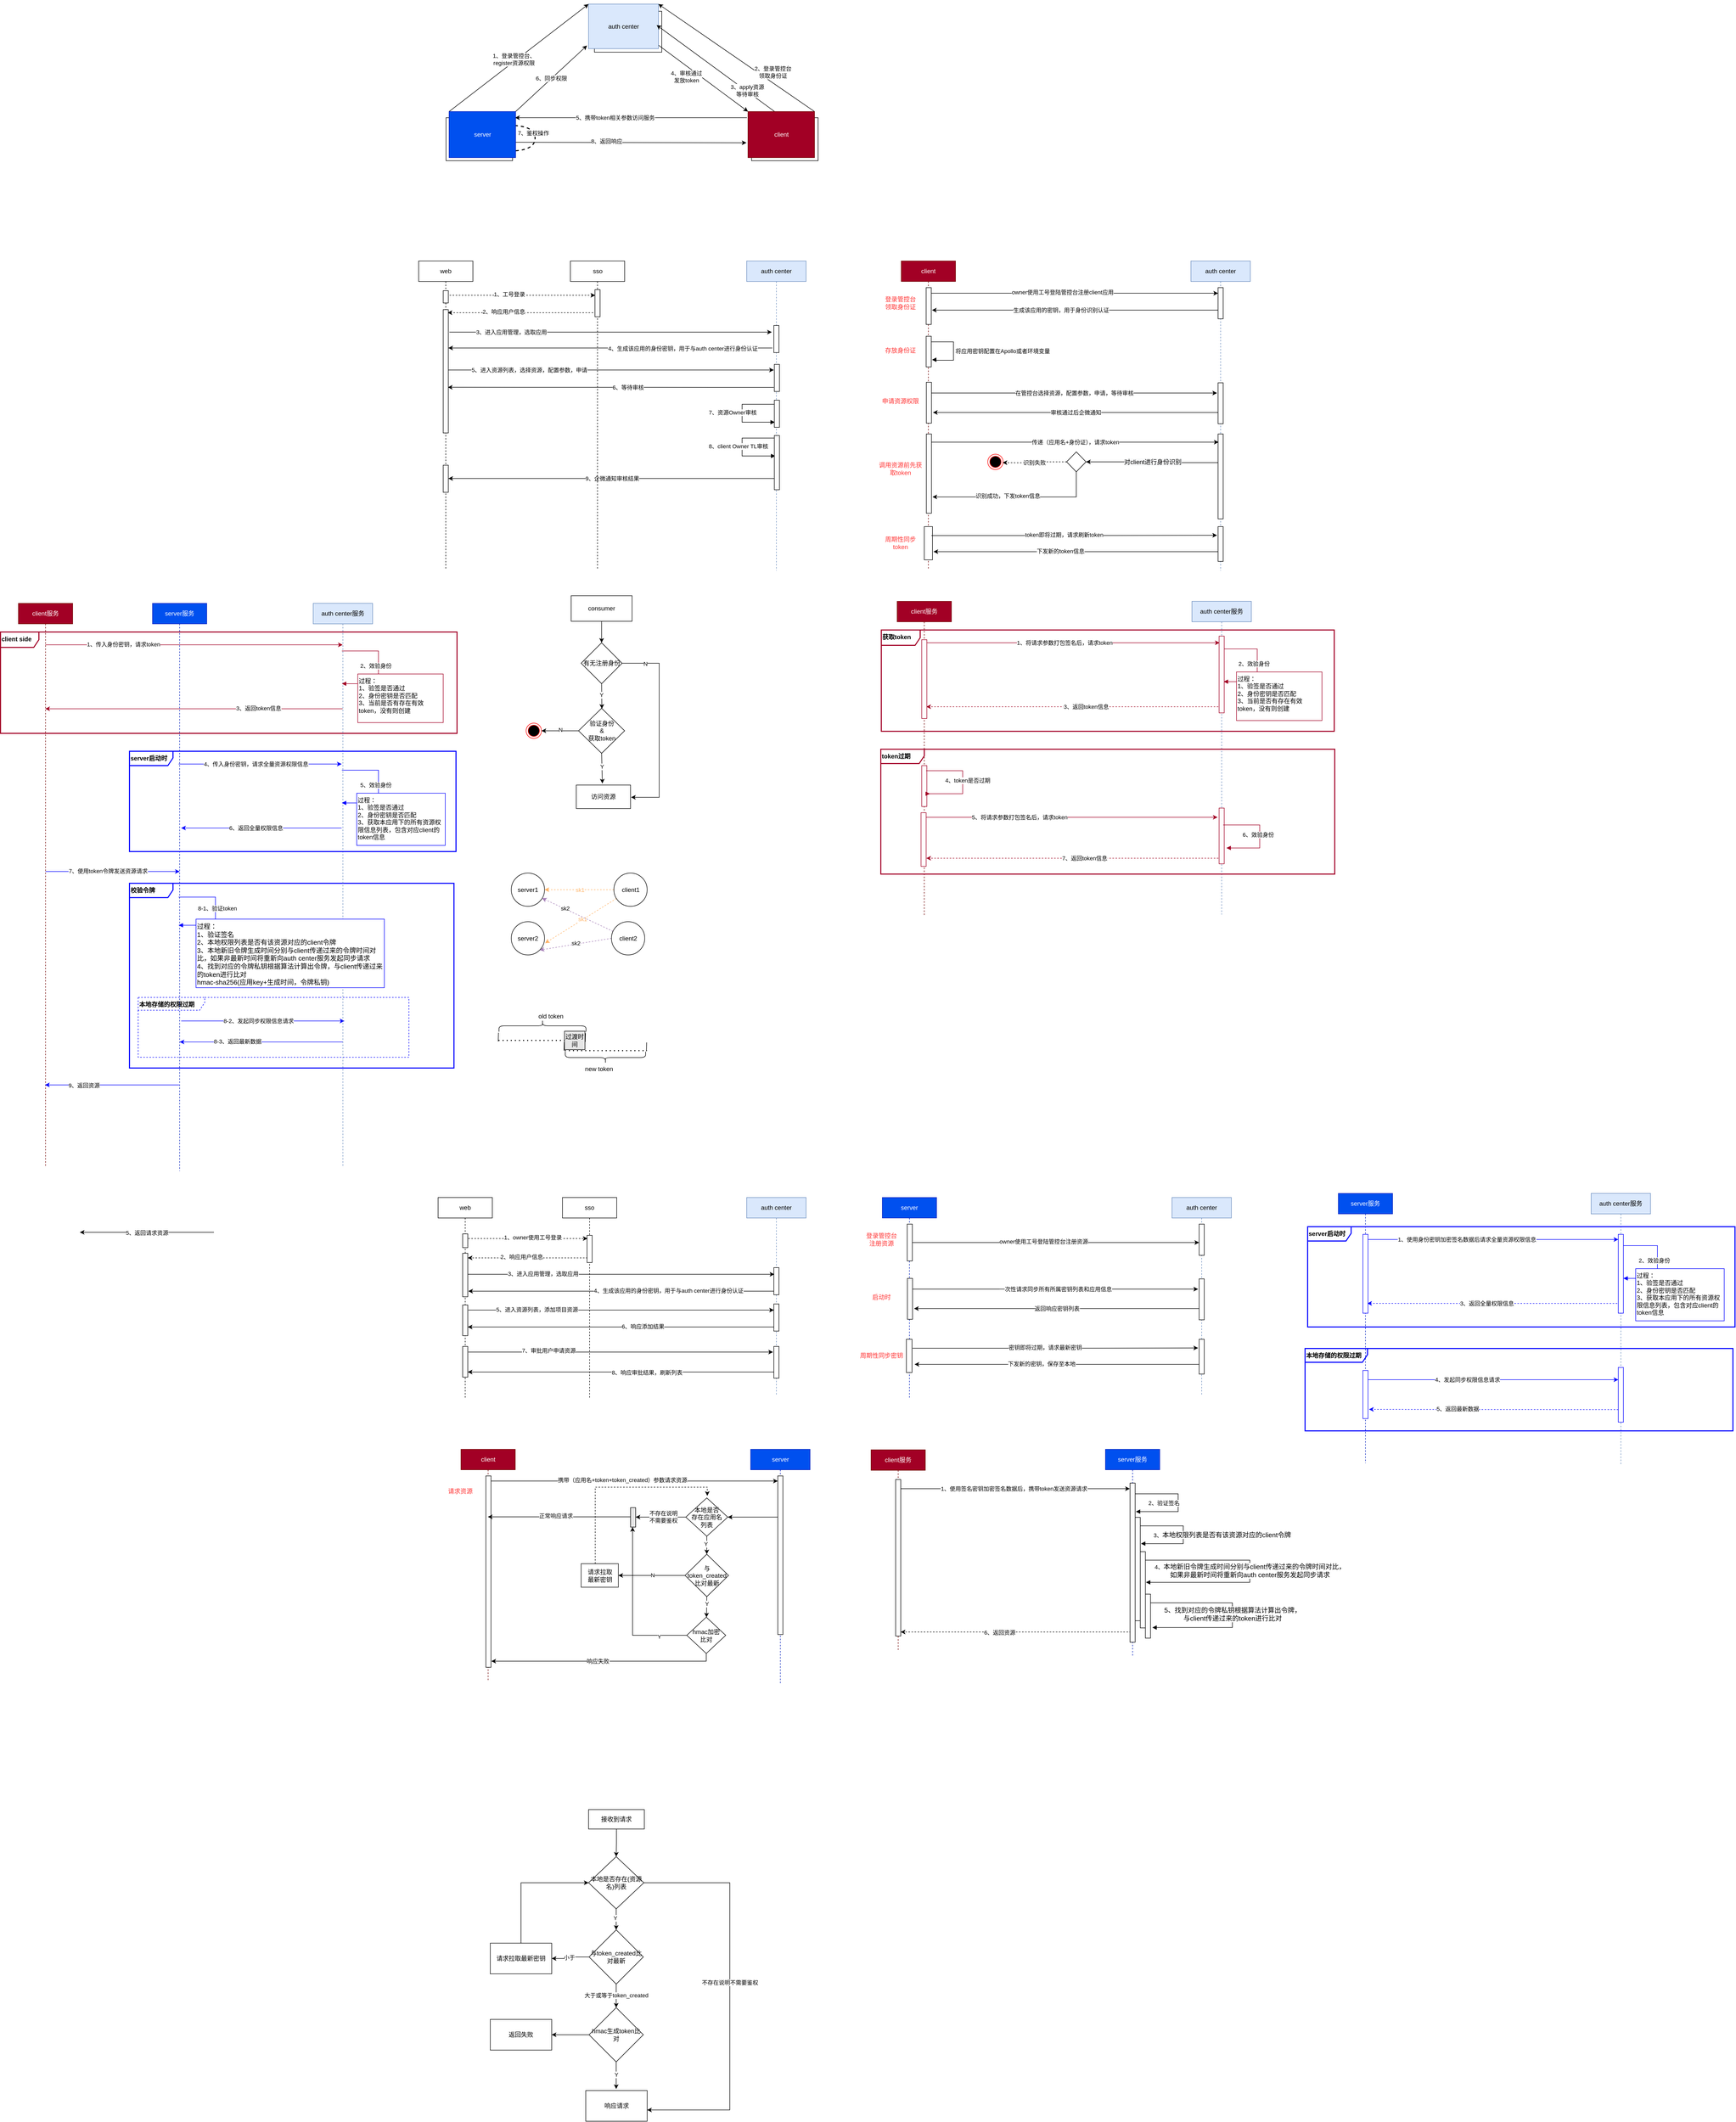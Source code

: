 <mxfile version="15.2.1" type="github">
  <diagram id="C5RBs43oDa-KdzZeNtuy" name="Page-1">
    <mxGraphModel dx="2784" dy="-308" grid="0" gridSize="10" guides="1" tooltips="1" connect="1" arrows="1" fold="1" page="0" pageScale="1" pageWidth="827" pageHeight="1169" math="0" shadow="0">
      <root>
        <mxCell id="WIyWlLk6GJQsqaUBKTNV-0" />
        <mxCell id="WIyWlLk6GJQsqaUBKTNV-1" parent="WIyWlLk6GJQsqaUBKTNV-0" />
        <mxCell id="0JY7ROlr-kVMhh-dKAsf-133" value="&lt;b&gt;校验令牌&lt;/b&gt;" style="shape=umlFrame;whiteSpace=wrap;html=1;align=left;verticalAlign=top;strokeWidth=2;strokeColor=#0000FF;width=85;height=28;" vertex="1" parent="WIyWlLk6GJQsqaUBKTNV-1">
          <mxGeometry x="-557" y="2926" width="634" height="361" as="geometry" />
        </mxCell>
        <mxCell id="0JY7ROlr-kVMhh-dKAsf-139" value="&lt;b&gt;本地存储的权限过期&lt;/b&gt;" style="shape=umlFrame;whiteSpace=wrap;html=1;align=left;verticalAlign=top;strokeWidth=1;strokeColor=#0000FF;width=130;height=25;dashed=1;" vertex="1" parent="WIyWlLk6GJQsqaUBKTNV-1">
          <mxGeometry x="-540" y="3149" width="529" height="117" as="geometry" />
        </mxCell>
        <mxCell id="0JY7ROlr-kVMhh-dKAsf-117" value="&lt;b&gt;client side&lt;/b&gt;" style="shape=umlFrame;whiteSpace=wrap;html=1;align=left;verticalAlign=top;strokeWidth=2;strokeColor=#A20025;width=75;height=30;" vertex="1" parent="WIyWlLk6GJQsqaUBKTNV-1">
          <mxGeometry x="-809" y="2435" width="892" height="198" as="geometry" />
        </mxCell>
        <mxCell id="JHoGeUMgcDAlhT3e80eg-0" value="auth center" style="shape=umlLifeline;perimeter=lifelinePerimeter;whiteSpace=wrap;html=1;container=1;collapsible=0;recursiveResize=0;outlineConnect=0;fillColor=#dae8fc;strokeColor=#6c8ebf;" parent="WIyWlLk6GJQsqaUBKTNV-1" vertex="1">
          <mxGeometry x="649" y="1710" width="116" height="605" as="geometry" />
        </mxCell>
        <mxCell id="JHoGeUMgcDAlhT3e80eg-1" value="web" style="shape=umlLifeline;perimeter=lifelinePerimeter;whiteSpace=wrap;html=1;container=1;collapsible=0;recursiveResize=0;outlineConnect=0;" parent="WIyWlLk6GJQsqaUBKTNV-1" vertex="1">
          <mxGeometry x="8" y="1710" width="106" height="604" as="geometry" />
        </mxCell>
        <mxCell id="JHoGeUMgcDAlhT3e80eg-22" style="edgeStyle=orthogonalEdgeStyle;rounded=0;orthogonalLoop=1;jettySize=auto;html=1;" parent="WIyWlLk6GJQsqaUBKTNV-1" edge="1">
          <mxGeometry relative="1" as="geometry">
            <mxPoint x="699" y="1879.996" as="sourcePoint" />
            <mxPoint x="66" y="1880" as="targetPoint" />
            <Array as="points">
              <mxPoint x="221" y="1880" />
              <mxPoint x="221" y="1880" />
            </Array>
          </mxGeometry>
        </mxCell>
        <mxCell id="JHoGeUMgcDAlhT3e80eg-24" value="4、生成该应用的身份密钥，用于与auth center进行身份认证" style="edgeLabel;html=1;align=center;verticalAlign=middle;resizable=0;points=[];" parent="JHoGeUMgcDAlhT3e80eg-22" vertex="1" connectable="0">
          <mxGeometry x="0.374" relative="1" as="geometry">
            <mxPoint x="260" y="1" as="offset" />
          </mxGeometry>
        </mxCell>
        <mxCell id="JHoGeUMgcDAlhT3e80eg-19" style="edgeStyle=orthogonalEdgeStyle;rounded=0;orthogonalLoop=1;jettySize=auto;html=1;dashed=1;" parent="WIyWlLk6GJQsqaUBKTNV-1" edge="1">
          <mxGeometry relative="1" as="geometry">
            <mxPoint x="56.389" y="1777.0" as="sourcePoint" />
            <mxPoint x="353" y="1777.0" as="targetPoint" />
            <Array as="points">
              <mxPoint x="258" y="1777" />
              <mxPoint x="258" y="1777" />
            </Array>
          </mxGeometry>
        </mxCell>
        <mxCell id="JHoGeUMgcDAlhT3e80eg-20" value="1、工号登录" style="edgeLabel;html=1;align=center;verticalAlign=middle;resizable=0;points=[];" parent="JHoGeUMgcDAlhT3e80eg-19" vertex="1" connectable="0">
          <mxGeometry x="-0.432" y="1" relative="1" as="geometry">
            <mxPoint x="44" y="-1" as="offset" />
          </mxGeometry>
        </mxCell>
        <mxCell id="JHoGeUMgcDAlhT3e80eg-58" value="" style="rounded=0;whiteSpace=wrap;html=1;fillColor=#FFFFFF;" parent="WIyWlLk6GJQsqaUBKTNV-1" vertex="1">
          <mxGeometry x="351.5" y="1222" width="131.5" height="80" as="geometry" />
        </mxCell>
        <mxCell id="JHoGeUMgcDAlhT3e80eg-59" value="" style="rounded=0;whiteSpace=wrap;html=1;fillColor=#FFFFFF;" parent="WIyWlLk6GJQsqaUBKTNV-1" vertex="1">
          <mxGeometry x="61.5" y="1430" width="130" height="84" as="geometry" />
        </mxCell>
        <mxCell id="JHoGeUMgcDAlhT3e80eg-60" value="" style="rounded=0;whiteSpace=wrap;html=1;fillColor=#FFFFFF;" parent="WIyWlLk6GJQsqaUBKTNV-1" vertex="1">
          <mxGeometry x="658.5" y="1430" width="130" height="84" as="geometry" />
        </mxCell>
        <mxCell id="JHoGeUMgcDAlhT3e80eg-61" style="edgeStyle=none;rounded=0;orthogonalLoop=1;jettySize=auto;html=1;entryX=0;entryY=0;entryDx=0;entryDy=0;" parent="WIyWlLk6GJQsqaUBKTNV-1" target="JHoGeUMgcDAlhT3e80eg-72" edge="1">
          <mxGeometry relative="1" as="geometry">
            <mxPoint x="450.5" y="1269" as="sourcePoint" />
          </mxGeometry>
        </mxCell>
        <mxCell id="JHoGeUMgcDAlhT3e80eg-62" value="4、审核通过&lt;br&gt;发放token" style="edgeLabel;html=1;align=center;verticalAlign=middle;resizable=0;points=[];" parent="JHoGeUMgcDAlhT3e80eg-61" vertex="1" connectable="0">
          <mxGeometry x="0.027" relative="1" as="geometry">
            <mxPoint x="-23" y="4" as="offset" />
          </mxGeometry>
        </mxCell>
        <mxCell id="JHoGeUMgcDAlhT3e80eg-63" value="auth center" style="rounded=0;whiteSpace=wrap;html=1;fillColor=#dae8fc;strokeColor=#6c8ebf;" parent="WIyWlLk6GJQsqaUBKTNV-1" vertex="1">
          <mxGeometry x="340" y="1208" width="136.5" height="87" as="geometry" />
        </mxCell>
        <mxCell id="JHoGeUMgcDAlhT3e80eg-69" value="2、登录管控台&lt;br&gt;领取身份证" style="edgeStyle=none;rounded=0;orthogonalLoop=1;jettySize=auto;html=1;exitX=1;exitY=0;exitDx=0;exitDy=0;entryX=1;entryY=0;entryDx=0;entryDy=0;" parent="WIyWlLk6GJQsqaUBKTNV-1" source="JHoGeUMgcDAlhT3e80eg-72" target="JHoGeUMgcDAlhT3e80eg-63" edge="1">
          <mxGeometry x="-0.402" y="-17" relative="1" as="geometry">
            <mxPoint x="461" y="1212" as="targetPoint" />
            <mxPoint as="offset" />
          </mxGeometry>
        </mxCell>
        <mxCell id="JHoGeUMgcDAlhT3e80eg-70" style="edgeStyle=none;rounded=0;orthogonalLoop=1;jettySize=auto;html=1;entryX=0.992;entryY=0.133;entryDx=0;entryDy=0;entryPerimeter=0;" parent="WIyWlLk6GJQsqaUBKTNV-1" target="JHoGeUMgcDAlhT3e80eg-80" edge="1">
          <mxGeometry relative="1" as="geometry">
            <mxPoint x="649.5" y="1430" as="sourcePoint" />
            <mxPoint x="203.5" y="1427" as="targetPoint" />
          </mxGeometry>
        </mxCell>
        <mxCell id="JHoGeUMgcDAlhT3e80eg-71" value="5、携带token相关参数访问服务" style="edgeLabel;html=1;align=center;verticalAlign=middle;resizable=0;points=[];" parent="JHoGeUMgcDAlhT3e80eg-70" vertex="1" connectable="0">
          <mxGeometry x="0.14" relative="1" as="geometry">
            <mxPoint as="offset" />
          </mxGeometry>
        </mxCell>
        <mxCell id="JHoGeUMgcDAlhT3e80eg-86" style="edgeStyle=none;rounded=0;orthogonalLoop=1;jettySize=auto;html=1;entryX=1.023;entryY=0.338;entryDx=0;entryDy=0;entryPerimeter=0;startArrow=none;startFill=0;endSize=6;strokeColor=#000000;exitX=0.5;exitY=0;exitDx=0;exitDy=0;" parent="WIyWlLk6GJQsqaUBKTNV-1" edge="1">
          <mxGeometry relative="1" as="geometry">
            <mxPoint x="703.5" y="1418" as="sourcePoint" />
            <mxPoint x="473.024" y="1249.04" as="targetPoint" />
          </mxGeometry>
        </mxCell>
        <mxCell id="JHoGeUMgcDAlhT3e80eg-87" value="3、apply资源&lt;br&gt;等待审核" style="edgeLabel;html=1;align=center;verticalAlign=middle;resizable=0;points=[];" parent="JHoGeUMgcDAlhT3e80eg-86" vertex="1" connectable="0">
          <mxGeometry x="0.09" y="1" relative="1" as="geometry">
            <mxPoint x="72" y="50" as="offset" />
          </mxGeometry>
        </mxCell>
        <mxCell id="JHoGeUMgcDAlhT3e80eg-72" value="client" style="rounded=0;whiteSpace=wrap;html=1;fillColor=#a20025;strokeColor=#6F0000;fontColor=#ffffff;" parent="WIyWlLk6GJQsqaUBKTNV-1" vertex="1">
          <mxGeometry x="651.5" y="1418" width="130" height="90" as="geometry" />
        </mxCell>
        <mxCell id="JHoGeUMgcDAlhT3e80eg-73" style="edgeStyle=none;rounded=0;orthogonalLoop=1;jettySize=auto;html=1;entryX=0;entryY=0;entryDx=0;entryDy=0;exitX=0;exitY=0;exitDx=0;exitDy=0;" parent="WIyWlLk6GJQsqaUBKTNV-1" source="JHoGeUMgcDAlhT3e80eg-80" target="JHoGeUMgcDAlhT3e80eg-63" edge="1">
          <mxGeometry relative="1" as="geometry">
            <mxPoint x="283.5" y="1214" as="targetPoint" />
          </mxGeometry>
        </mxCell>
        <mxCell id="JHoGeUMgcDAlhT3e80eg-74" value="1、登录管控台、&lt;br&gt;register资源权限" style="edgeLabel;html=1;align=center;verticalAlign=middle;resizable=0;points=[];" parent="JHoGeUMgcDAlhT3e80eg-73" vertex="1" connectable="0">
          <mxGeometry x="-0.053" y="4" relative="1" as="geometry">
            <mxPoint as="offset" />
          </mxGeometry>
        </mxCell>
        <mxCell id="JHoGeUMgcDAlhT3e80eg-75" value="6、同步权限" style="edgeStyle=none;rounded=0;orthogonalLoop=1;jettySize=auto;html=1;exitX=1;exitY=0;exitDx=0;exitDy=0;entryX=-0.022;entryY=0.931;entryDx=0;entryDy=0;entryPerimeter=0;" parent="WIyWlLk6GJQsqaUBKTNV-1" source="JHoGeUMgcDAlhT3e80eg-80" target="JHoGeUMgcDAlhT3e80eg-63" edge="1">
          <mxGeometry relative="1" as="geometry" />
        </mxCell>
        <mxCell id="JHoGeUMgcDAlhT3e80eg-76" style="edgeStyle=none;rounded=0;orthogonalLoop=1;jettySize=auto;html=1;exitX=1;exitY=0.667;exitDx=0;exitDy=0;exitPerimeter=0;" parent="WIyWlLk6GJQsqaUBKTNV-1" source="JHoGeUMgcDAlhT3e80eg-80" edge="1">
          <mxGeometry relative="1" as="geometry">
            <mxPoint x="203.5" y="1478.5" as="sourcePoint" />
            <mxPoint x="648.5" y="1479" as="targetPoint" />
          </mxGeometry>
        </mxCell>
        <mxCell id="JHoGeUMgcDAlhT3e80eg-77" value="8、返回响应" style="edgeLabel;html=1;align=center;verticalAlign=middle;resizable=0;points=[];" parent="JHoGeUMgcDAlhT3e80eg-76" vertex="1" connectable="0">
          <mxGeometry x="-0.215" y="3" relative="1" as="geometry">
            <mxPoint as="offset" />
          </mxGeometry>
        </mxCell>
        <mxCell id="JHoGeUMgcDAlhT3e80eg-78" value="" style="endArrow=none;dashed=1;html=1;strokeWidth=2;edgeStyle=orthogonalEdgeStyle;curved=1;" parent="WIyWlLk6GJQsqaUBKTNV-1" edge="1">
          <mxGeometry width="50" height="50" relative="1" as="geometry">
            <mxPoint x="185.5" y="1495" as="sourcePoint" />
            <mxPoint x="185.5" y="1445" as="targetPoint" />
            <Array as="points">
              <mxPoint x="235.5" y="1495" />
              <mxPoint x="235.5" y="1445" />
            </Array>
          </mxGeometry>
        </mxCell>
        <mxCell id="JHoGeUMgcDAlhT3e80eg-79" value="7、鉴权操作" style="edgeLabel;html=1;align=center;verticalAlign=middle;resizable=0;points=[];" parent="JHoGeUMgcDAlhT3e80eg-78" vertex="1" connectable="0">
          <mxGeometry x="0.133" y="4" relative="1" as="geometry">
            <mxPoint as="offset" />
          </mxGeometry>
        </mxCell>
        <mxCell id="JHoGeUMgcDAlhT3e80eg-80" value="server" style="rounded=0;whiteSpace=wrap;html=1;fillColor=#0050ef;strokeColor=#001DBC;fontColor=#ffffff;" parent="WIyWlLk6GJQsqaUBKTNV-1" vertex="1">
          <mxGeometry x="67.5" y="1418" width="130" height="90" as="geometry" />
        </mxCell>
        <mxCell id="JHoGeUMgcDAlhT3e80eg-98" value="5、进入资源列表，选择资源，配置参数，申请" style="edgeStyle=none;rounded=0;orthogonalLoop=1;jettySize=auto;html=1;startArrow=none;startFill=0;endSize=6;strokeColor=#000000;" parent="WIyWlLk6GJQsqaUBKTNV-1" edge="1">
          <mxGeometry x="-0.493" relative="1" as="geometry">
            <mxPoint x="60.5" y="1923" as="sourcePoint" />
            <mxPoint x="702" y="1923" as="targetPoint" />
            <mxPoint x="1" as="offset" />
          </mxGeometry>
        </mxCell>
        <mxCell id="JHoGeUMgcDAlhT3e80eg-99" value="6、等待审核" style="edgeStyle=none;rounded=0;orthogonalLoop=1;jettySize=auto;html=1;startArrow=none;startFill=0;endSize=6;strokeColor=#000000;entryX=0.538;entryY=0.349;entryDx=0;entryDy=0;entryPerimeter=0;" parent="WIyWlLk6GJQsqaUBKTNV-1" edge="1">
          <mxGeometry x="-0.105" relative="1" as="geometry">
            <mxPoint x="702" y="1957" as="sourcePoint" />
            <mxPoint x="65.028" y="1956.796" as="targetPoint" />
            <mxPoint as="offset" />
          </mxGeometry>
        </mxCell>
        <mxCell id="0JY7ROlr-kVMhh-dKAsf-88" style="edgeStyle=none;rounded=0;orthogonalLoop=1;jettySize=auto;html=1;" edge="1" parent="WIyWlLk6GJQsqaUBKTNV-1">
          <mxGeometry relative="1" as="geometry">
            <mxPoint x="706.5" y="3723" as="sourcePoint" />
            <mxPoint x="105" y="3723" as="targetPoint" />
            <Array as="points">
              <mxPoint x="307" y="3723" />
            </Array>
          </mxGeometry>
        </mxCell>
        <mxCell id="0JY7ROlr-kVMhh-dKAsf-89" value="4、生成该应用的身份密钥，用于与auth center进行身份认证" style="edgeLabel;html=1;align=center;verticalAlign=middle;resizable=0;points=[];" vertex="1" connectable="0" parent="0JY7ROlr-kVMhh-dKAsf-88">
          <mxGeometry x="0.102" y="-1" relative="1" as="geometry">
            <mxPoint x="121" as="offset" />
          </mxGeometry>
        </mxCell>
        <mxCell id="JHoGeUMgcDAlhT3e80eg-116" value="auth center" style="shape=umlLifeline;perimeter=lifelinePerimeter;whiteSpace=wrap;html=1;container=1;collapsible=0;recursiveResize=0;outlineConnect=0;fillColor=#dae8fc;strokeColor=#6c8ebf;" parent="WIyWlLk6GJQsqaUBKTNV-1" vertex="1">
          <mxGeometry x="649" y="3540" width="116" height="385" as="geometry" />
        </mxCell>
        <mxCell id="0JY7ROlr-kVMhh-dKAsf-155" value="" style="html=1;points=[];perimeter=orthogonalPerimeter;strokeColor=#000000;strokeWidth=1;align=left;verticalAlign=top;" vertex="1" parent="JHoGeUMgcDAlhT3e80eg-116">
          <mxGeometry x="53" y="137" width="10" height="53" as="geometry" />
        </mxCell>
        <mxCell id="0JY7ROlr-kVMhh-dKAsf-157" value="" style="html=1;points=[];perimeter=orthogonalPerimeter;strokeColor=#000000;strokeWidth=1;align=left;verticalAlign=top;" vertex="1" parent="JHoGeUMgcDAlhT3e80eg-116">
          <mxGeometry x="53" y="208" width="10" height="53" as="geometry" />
        </mxCell>
        <mxCell id="JHoGeUMgcDAlhT3e80eg-120" value="web" style="shape=umlLifeline;perimeter=lifelinePerimeter;whiteSpace=wrap;html=1;container=1;collapsible=0;recursiveResize=0;outlineConnect=0;" parent="WIyWlLk6GJQsqaUBKTNV-1" vertex="1">
          <mxGeometry x="46" y="3540" width="106" height="393" as="geometry" />
        </mxCell>
        <mxCell id="0JY7ROlr-kVMhh-dKAsf-152" value="" style="html=1;points=[];perimeter=orthogonalPerimeter;strokeColor=#000000;strokeWidth=1;align=left;verticalAlign=top;" vertex="1" parent="JHoGeUMgcDAlhT3e80eg-120">
          <mxGeometry x="48" y="71" width="10" height="27" as="geometry" />
        </mxCell>
        <mxCell id="0JY7ROlr-kVMhh-dKAsf-156" value="" style="html=1;points=[];perimeter=orthogonalPerimeter;strokeColor=#000000;strokeWidth=1;align=left;verticalAlign=top;" vertex="1" parent="JHoGeUMgcDAlhT3e80eg-120">
          <mxGeometry x="48" y="210" width="10" height="60" as="geometry" />
        </mxCell>
        <mxCell id="JHoGeUMgcDAlhT3e80eg-129" style="edgeStyle=orthogonalEdgeStyle;rounded=0;orthogonalLoop=1;jettySize=auto;html=1;exitX=0.5;exitY=0.204;exitDx=0;exitDy=0;exitPerimeter=0;entryX=0.472;entryY=0.204;entryDx=0;entryDy=0;entryPerimeter=0;dashed=1;" parent="WIyWlLk6GJQsqaUBKTNV-1" edge="1">
          <mxGeometry relative="1" as="geometry">
            <mxPoint x="105" y="3620.172" as="sourcePoint" />
            <mxPoint x="338" y="3620.172" as="targetPoint" />
            <Array as="points" />
          </mxGeometry>
        </mxCell>
        <mxCell id="JHoGeUMgcDAlhT3e80eg-130" value="1、owner使用工号登录" style="edgeLabel;html=1;align=center;verticalAlign=middle;resizable=0;points=[];" parent="JHoGeUMgcDAlhT3e80eg-129" vertex="1" connectable="0">
          <mxGeometry x="-0.432" y="1" relative="1" as="geometry">
            <mxPoint x="60" y="-1" as="offset" />
          </mxGeometry>
        </mxCell>
        <mxCell id="JHoGeUMgcDAlhT3e80eg-154" style="edgeStyle=none;rounded=0;orthogonalLoop=1;jettySize=auto;html=1;exitX=0.5;exitY=1;exitDx=0;exitDy=0;entryX=0.5;entryY=0;entryDx=0;entryDy=0;fontColor=#000000;startArrow=none;startFill=0;endSize=6;strokeColor=#000000;" parent="WIyWlLk6GJQsqaUBKTNV-1" source="JHoGeUMgcDAlhT3e80eg-151" target="JHoGeUMgcDAlhT3e80eg-152" edge="1">
          <mxGeometry relative="1" as="geometry" />
        </mxCell>
        <mxCell id="JHoGeUMgcDAlhT3e80eg-151" value="consumer" style="rounded=0;whiteSpace=wrap;html=1;fontColor=#000000;strokeColor=#000000;fillColor=#FFFFFF;" parent="WIyWlLk6GJQsqaUBKTNV-1" vertex="1">
          <mxGeometry x="306" y="2364" width="119" height="50" as="geometry" />
        </mxCell>
        <mxCell id="JHoGeUMgcDAlhT3e80eg-155" style="edgeStyle=none;rounded=0;orthogonalLoop=1;jettySize=auto;html=1;exitX=0.5;exitY=1;exitDx=0;exitDy=0;fontColor=#000000;startArrow=none;startFill=0;endSize=6;strokeColor=#000000;" parent="WIyWlLk6GJQsqaUBKTNV-1" source="JHoGeUMgcDAlhT3e80eg-152" edge="1">
          <mxGeometry relative="1" as="geometry">
            <mxPoint x="366" y="2585" as="targetPoint" />
          </mxGeometry>
        </mxCell>
        <mxCell id="JHoGeUMgcDAlhT3e80eg-163" value="Y" style="edgeLabel;html=1;align=center;verticalAlign=middle;resizable=0;points=[];fontColor=#000000;" parent="JHoGeUMgcDAlhT3e80eg-155" vertex="1" connectable="0">
          <mxGeometry x="-0.102" y="-1" relative="1" as="geometry">
            <mxPoint as="offset" />
          </mxGeometry>
        </mxCell>
        <mxCell id="JHoGeUMgcDAlhT3e80eg-162" style="edgeStyle=orthogonalEdgeStyle;rounded=0;orthogonalLoop=1;jettySize=auto;html=1;fontColor=#000000;startArrow=none;startFill=0;endSize=6;strokeColor=#000000;" parent="WIyWlLk6GJQsqaUBKTNV-1" source="JHoGeUMgcDAlhT3e80eg-152" edge="1">
          <mxGeometry relative="1" as="geometry">
            <mxPoint x="423" y="2758" as="targetPoint" />
            <Array as="points">
              <mxPoint x="478" y="2496" />
              <mxPoint x="478" y="2758" />
            </Array>
          </mxGeometry>
        </mxCell>
        <mxCell id="JHoGeUMgcDAlhT3e80eg-164" value="N" style="edgeLabel;html=1;align=center;verticalAlign=middle;resizable=0;points=[];fontColor=#000000;" parent="JHoGeUMgcDAlhT3e80eg-162" vertex="1" connectable="0">
          <mxGeometry x="-0.77" y="-1" relative="1" as="geometry">
            <mxPoint as="offset" />
          </mxGeometry>
        </mxCell>
        <mxCell id="JHoGeUMgcDAlhT3e80eg-152" value="有无注册身份" style="rhombus;whiteSpace=wrap;html=1;fontColor=#000000;strokeColor=#000000;fillColor=#FFFFFF;" parent="WIyWlLk6GJQsqaUBKTNV-1" vertex="1">
          <mxGeometry x="325.5" y="2456" width="80" height="80" as="geometry" />
        </mxCell>
        <mxCell id="JHoGeUMgcDAlhT3e80eg-160" style="edgeStyle=none;rounded=0;orthogonalLoop=1;jettySize=auto;html=1;exitX=0.5;exitY=1;exitDx=0;exitDy=0;fontColor=#000000;startArrow=none;startFill=0;endSize=6;strokeColor=#000000;" parent="WIyWlLk6GJQsqaUBKTNV-1" source="JHoGeUMgcDAlhT3e80eg-157" edge="1">
          <mxGeometry relative="1" as="geometry">
            <mxPoint x="367" y="2731" as="targetPoint" />
          </mxGeometry>
        </mxCell>
        <mxCell id="JHoGeUMgcDAlhT3e80eg-167" value="Y" style="edgeLabel;html=1;align=center;verticalAlign=middle;resizable=0;points=[];fontColor=#000000;" parent="JHoGeUMgcDAlhT3e80eg-160" vertex="1" connectable="0">
          <mxGeometry x="-0.135" relative="1" as="geometry">
            <mxPoint as="offset" />
          </mxGeometry>
        </mxCell>
        <mxCell id="JHoGeUMgcDAlhT3e80eg-169" style="edgeStyle=orthogonalEdgeStyle;rounded=0;orthogonalLoop=1;jettySize=auto;html=1;entryX=1;entryY=0.5;entryDx=0;entryDy=0;fontColor=#000000;startArrow=none;startFill=0;endSize=6;strokeColor=#000000;" parent="WIyWlLk6GJQsqaUBKTNV-1" source="JHoGeUMgcDAlhT3e80eg-157" target="JHoGeUMgcDAlhT3e80eg-168" edge="1">
          <mxGeometry relative="1" as="geometry" />
        </mxCell>
        <mxCell id="JHoGeUMgcDAlhT3e80eg-171" value="N" style="edgeLabel;html=1;align=center;verticalAlign=middle;resizable=0;points=[];fontColor=#000000;" parent="JHoGeUMgcDAlhT3e80eg-169" vertex="1" connectable="0">
          <mxGeometry x="-0.021" y="-2" relative="1" as="geometry">
            <mxPoint as="offset" />
          </mxGeometry>
        </mxCell>
        <mxCell id="JHoGeUMgcDAlhT3e80eg-157" value="验证身份&lt;br&gt;&amp;amp;&lt;br&gt;获取token" style="rhombus;whiteSpace=wrap;html=1;fontColor=#000000;strokeColor=#000000;fillColor=#FFFFFF;" parent="WIyWlLk6GJQsqaUBKTNV-1" vertex="1">
          <mxGeometry x="320.5" y="2584" width="90" height="88" as="geometry" />
        </mxCell>
        <mxCell id="JHoGeUMgcDAlhT3e80eg-168" value="" style="ellipse;html=1;shape=endState;fillColor=#000000;strokeColor=#ff0000;fontColor=#000000;" parent="WIyWlLk6GJQsqaUBKTNV-1" vertex="1">
          <mxGeometry x="218" y="2613" width="30" height="30" as="geometry" />
        </mxCell>
        <mxCell id="JHoGeUMgcDAlhT3e80eg-170" value="访问资源" style="rounded=0;whiteSpace=wrap;html=1;fontColor=#000000;strokeColor=#000000;fillColor=#FFFFFF;" parent="WIyWlLk6GJQsqaUBKTNV-1" vertex="1">
          <mxGeometry x="316" y="2734" width="106" height="46" as="geometry" />
        </mxCell>
        <mxCell id="JHoGeUMgcDAlhT3e80eg-172" value="server" style="shape=umlLifeline;perimeter=lifelinePerimeter;whiteSpace=wrap;html=1;container=1;collapsible=0;recursiveResize=0;outlineConnect=0;fillColor=#0050ef;strokeColor=#001DBC;fontColor=#ffffff;" parent="WIyWlLk6GJQsqaUBKTNV-1" vertex="1">
          <mxGeometry x="656.75" y="4032" width="116" height="457" as="geometry" />
        </mxCell>
        <mxCell id="JHoGeUMgcDAlhT3e80eg-175" value="client" style="shape=umlLifeline;perimeter=lifelinePerimeter;whiteSpace=wrap;html=1;container=1;collapsible=0;recursiveResize=0;outlineConnect=0;fillColor=#a20025;strokeColor=#6F0000;fontColor=#ffffff;" parent="WIyWlLk6GJQsqaUBKTNV-1" vertex="1">
          <mxGeometry x="90.75" y="4032" width="106" height="454" as="geometry" />
        </mxCell>
        <mxCell id="JHoGeUMgcDAlhT3e80eg-176" value="" style="html=1;points=[];perimeter=orthogonalPerimeter;" parent="JHoGeUMgcDAlhT3e80eg-175" vertex="1">
          <mxGeometry x="48.62" y="52" width="10" height="374" as="geometry" />
        </mxCell>
        <mxCell id="JHoGeUMgcDAlhT3e80eg-179" value="请求资源" style="text;html=1;strokeColor=none;fillColor=none;align=center;verticalAlign=middle;whiteSpace=wrap;rounded=0;fontColor=#FF3333;" parent="JHoGeUMgcDAlhT3e80eg-175" vertex="1">
          <mxGeometry x="-47" y="64" width="91" height="36" as="geometry" />
        </mxCell>
        <mxCell id="A_OjdWBJRIQqMs_Nt-ZB-28" style="edgeStyle=none;rounded=0;orthogonalLoop=1;jettySize=auto;html=1;entryX=1;entryY=0.5;entryDx=0;entryDy=0;fontColor=#000000;strokeColor=#000000;" parent="WIyWlLk6GJQsqaUBKTNV-1" source="JHoGeUMgcDAlhT3e80eg-180" target="A_OjdWBJRIQqMs_Nt-ZB-27" edge="1">
          <mxGeometry relative="1" as="geometry" />
        </mxCell>
        <mxCell id="JHoGeUMgcDAlhT3e80eg-180" value="" style="html=1;points=[];perimeter=orthogonalPerimeter;" parent="WIyWlLk6GJQsqaUBKTNV-1" vertex="1">
          <mxGeometry x="709.75" y="4084" width="10" height="310" as="geometry" />
        </mxCell>
        <mxCell id="JHoGeUMgcDAlhT3e80eg-181" style="edgeStyle=orthogonalEdgeStyle;rounded=0;orthogonalLoop=1;jettySize=auto;html=1;" parent="WIyWlLk6GJQsqaUBKTNV-1" edge="1">
          <mxGeometry relative="1" as="geometry">
            <mxPoint x="149.37" y="4094" as="sourcePoint" />
            <mxPoint x="709.75" y="4094" as="targetPoint" />
            <Array as="points">
              <mxPoint x="623.75" y="4094" />
              <mxPoint x="623.75" y="4094" />
            </Array>
          </mxGeometry>
        </mxCell>
        <mxCell id="JHoGeUMgcDAlhT3e80eg-182" value="携带（应用名+token+token_created）参数请求资源" style="edgeLabel;html=1;align=center;verticalAlign=middle;resizable=0;points=[];" parent="JHoGeUMgcDAlhT3e80eg-181" vertex="1" connectable="0">
          <mxGeometry x="-0.432" y="1" relative="1" as="geometry">
            <mxPoint x="97" y="-1" as="offset" />
          </mxGeometry>
        </mxCell>
        <mxCell id="JHoGeUMgcDAlhT3e80eg-199" style="edgeStyle=orthogonalEdgeStyle;rounded=0;orthogonalLoop=1;jettySize=auto;html=1;exitX=0.5;exitY=1;exitDx=0;exitDy=0;entryX=0.5;entryY=0;entryDx=0;entryDy=0;fontColor=#000000;startArrow=none;startFill=0;endSize=6;strokeColor=#000000;" parent="WIyWlLk6GJQsqaUBKTNV-1" source="JHoGeUMgcDAlhT3e80eg-196" target="JHoGeUMgcDAlhT3e80eg-197" edge="1">
          <mxGeometry relative="1" as="geometry" />
        </mxCell>
        <mxCell id="JHoGeUMgcDAlhT3e80eg-196" value="接收到请求" style="rounded=0;whiteSpace=wrap;html=1;fontColor=#000000;strokeColor=#000000;fillColor=#FFFFFF;" parent="WIyWlLk6GJQsqaUBKTNV-1" vertex="1">
          <mxGeometry x="340" y="4736" width="109" height="38" as="geometry" />
        </mxCell>
        <mxCell id="JHoGeUMgcDAlhT3e80eg-201" style="edgeStyle=orthogonalEdgeStyle;rounded=0;orthogonalLoop=1;jettySize=auto;html=1;exitX=0.5;exitY=1;exitDx=0;exitDy=0;fontColor=#000000;startArrow=none;startFill=0;endSize=6;strokeColor=#000000;" parent="WIyWlLk6GJQsqaUBKTNV-1" source="JHoGeUMgcDAlhT3e80eg-197" target="JHoGeUMgcDAlhT3e80eg-200" edge="1">
          <mxGeometry relative="1" as="geometry" />
        </mxCell>
        <mxCell id="JHoGeUMgcDAlhT3e80eg-204" value="Y" style="edgeLabel;html=1;align=center;verticalAlign=middle;resizable=0;points=[];fontColor=#000000;" parent="JHoGeUMgcDAlhT3e80eg-201" vertex="1" connectable="0">
          <mxGeometry x="-0.138" y="2" relative="1" as="geometry">
            <mxPoint x="-4" as="offset" />
          </mxGeometry>
        </mxCell>
        <mxCell id="JHoGeUMgcDAlhT3e80eg-202" style="edgeStyle=orthogonalEdgeStyle;rounded=0;orthogonalLoop=1;jettySize=auto;html=1;fontColor=#000000;startArrow=none;startFill=0;endSize=6;strokeColor=#000000;entryX=1;entryY=0.633;entryDx=0;entryDy=0;entryPerimeter=0;" parent="WIyWlLk6GJQsqaUBKTNV-1" source="JHoGeUMgcDAlhT3e80eg-197" target="JHoGeUMgcDAlhT3e80eg-213" edge="1">
          <mxGeometry relative="1" as="geometry">
            <mxPoint x="626" y="4879" as="targetPoint" />
            <Array as="points">
              <mxPoint x="616" y="4879" />
              <mxPoint x="616" y="5323" />
            </Array>
          </mxGeometry>
        </mxCell>
        <mxCell id="JHoGeUMgcDAlhT3e80eg-203" value="不存在说明不需要鉴权" style="edgeLabel;html=1;align=center;verticalAlign=middle;resizable=0;points=[];fontColor=#000000;" parent="JHoGeUMgcDAlhT3e80eg-202" vertex="1" connectable="0">
          <mxGeometry x="-0.063" relative="1" as="geometry">
            <mxPoint as="offset" />
          </mxGeometry>
        </mxCell>
        <mxCell id="JHoGeUMgcDAlhT3e80eg-197" value="本地是否存在(资源名)列表" style="rhombus;whiteSpace=wrap;html=1;fontColor=#000000;strokeColor=#000000;fillColor=#FFFFFF;" parent="WIyWlLk6GJQsqaUBKTNV-1" vertex="1">
          <mxGeometry x="340" y="4828" width="108" height="102" as="geometry" />
        </mxCell>
        <mxCell id="JHoGeUMgcDAlhT3e80eg-206" value="" style="edgeStyle=orthogonalEdgeStyle;rounded=0;orthogonalLoop=1;jettySize=auto;html=1;fontColor=#000000;startArrow=none;startFill=0;endSize=6;strokeColor=#000000;" parent="WIyWlLk6GJQsqaUBKTNV-1" source="JHoGeUMgcDAlhT3e80eg-200" target="JHoGeUMgcDAlhT3e80eg-205" edge="1">
          <mxGeometry relative="1" as="geometry" />
        </mxCell>
        <mxCell id="JHoGeUMgcDAlhT3e80eg-207" value="大于或等于token_created" style="edgeLabel;html=1;align=center;verticalAlign=middle;resizable=0;points=[];fontColor=#000000;" parent="JHoGeUMgcDAlhT3e80eg-206" vertex="1" connectable="0">
          <mxGeometry x="-0.075" relative="1" as="geometry">
            <mxPoint as="offset" />
          </mxGeometry>
        </mxCell>
        <mxCell id="JHoGeUMgcDAlhT3e80eg-217" value="" style="edgeStyle=orthogonalEdgeStyle;rounded=0;orthogonalLoop=1;jettySize=auto;html=1;fontColor=#000000;startArrow=none;startFill=0;endSize=6;strokeColor=#000000;" parent="WIyWlLk6GJQsqaUBKTNV-1" source="JHoGeUMgcDAlhT3e80eg-200" target="JHoGeUMgcDAlhT3e80eg-216" edge="1">
          <mxGeometry relative="1" as="geometry" />
        </mxCell>
        <mxCell id="JHoGeUMgcDAlhT3e80eg-219" value="小于" style="edgeLabel;html=1;align=center;verticalAlign=middle;resizable=0;points=[];fontColor=#000000;" parent="JHoGeUMgcDAlhT3e80eg-217" vertex="1" connectable="0">
          <mxGeometry x="0.123" y="-2" relative="1" as="geometry">
            <mxPoint as="offset" />
          </mxGeometry>
        </mxCell>
        <mxCell id="JHoGeUMgcDAlhT3e80eg-200" value="与token_created比对最新" style="rhombus;whiteSpace=wrap;html=1;fontColor=#000000;strokeColor=#000000;fillColor=#FFFFFF;" parent="WIyWlLk6GJQsqaUBKTNV-1" vertex="1">
          <mxGeometry x="341" y="4971" width="106" height="106" as="geometry" />
        </mxCell>
        <mxCell id="JHoGeUMgcDAlhT3e80eg-209" value="" style="edgeStyle=orthogonalEdgeStyle;rounded=0;orthogonalLoop=1;jettySize=auto;html=1;fontColor=#000000;startArrow=none;startFill=0;endSize=6;strokeColor=#000000;" parent="WIyWlLk6GJQsqaUBKTNV-1" source="JHoGeUMgcDAlhT3e80eg-205" edge="1">
          <mxGeometry relative="1" as="geometry">
            <mxPoint x="394" y="5282" as="targetPoint" />
          </mxGeometry>
        </mxCell>
        <mxCell id="JHoGeUMgcDAlhT3e80eg-210" value="Y" style="edgeLabel;html=1;align=center;verticalAlign=middle;resizable=0;points=[];fontColor=#000000;" parent="JHoGeUMgcDAlhT3e80eg-209" vertex="1" connectable="0">
          <mxGeometry x="-0.075" relative="1" as="geometry">
            <mxPoint as="offset" />
          </mxGeometry>
        </mxCell>
        <mxCell id="JHoGeUMgcDAlhT3e80eg-215" style="edgeStyle=orthogonalEdgeStyle;rounded=0;orthogonalLoop=1;jettySize=auto;html=1;exitX=0;exitY=0.5;exitDx=0;exitDy=0;entryX=1;entryY=0.5;entryDx=0;entryDy=0;fontColor=#000000;startArrow=none;startFill=0;endSize=6;strokeColor=#000000;" parent="WIyWlLk6GJQsqaUBKTNV-1" source="JHoGeUMgcDAlhT3e80eg-205" target="JHoGeUMgcDAlhT3e80eg-211" edge="1">
          <mxGeometry relative="1" as="geometry" />
        </mxCell>
        <mxCell id="JHoGeUMgcDAlhT3e80eg-205" value="hmac生成token比对" style="rhombus;whiteSpace=wrap;html=1;fontColor=#000000;strokeColor=#000000;fillColor=#FFFFFF;" parent="WIyWlLk6GJQsqaUBKTNV-1" vertex="1">
          <mxGeometry x="341" y="5123" width="106" height="106" as="geometry" />
        </mxCell>
        <mxCell id="JHoGeUMgcDAlhT3e80eg-211" value="返回失败" style="rounded=0;whiteSpace=wrap;html=1;fontColor=#000000;strokeColor=#000000;fillColor=#FFFFFF;" parent="WIyWlLk6GJQsqaUBKTNV-1" vertex="1">
          <mxGeometry x="148" y="5146" width="120" height="60" as="geometry" />
        </mxCell>
        <mxCell id="JHoGeUMgcDAlhT3e80eg-213" value="响应请求" style="rounded=0;whiteSpace=wrap;html=1;fontColor=#000000;strokeColor=#000000;fillColor=#FFFFFF;" parent="WIyWlLk6GJQsqaUBKTNV-1" vertex="1">
          <mxGeometry x="334.5" y="5285" width="120" height="60" as="geometry" />
        </mxCell>
        <mxCell id="JHoGeUMgcDAlhT3e80eg-218" style="edgeStyle=orthogonalEdgeStyle;rounded=0;orthogonalLoop=1;jettySize=auto;html=1;entryX=0;entryY=0.5;entryDx=0;entryDy=0;fontColor=#000000;startArrow=none;startFill=0;endSize=6;strokeColor=#000000;" parent="WIyWlLk6GJQsqaUBKTNV-1" source="JHoGeUMgcDAlhT3e80eg-216" target="JHoGeUMgcDAlhT3e80eg-197" edge="1">
          <mxGeometry relative="1" as="geometry">
            <Array as="points">
              <mxPoint x="208" y="4879" />
            </Array>
          </mxGeometry>
        </mxCell>
        <mxCell id="JHoGeUMgcDAlhT3e80eg-216" value="请求拉取最新密钥" style="whiteSpace=wrap;html=1;fillColor=#FFFFFF;" parent="WIyWlLk6GJQsqaUBKTNV-1" vertex="1">
          <mxGeometry x="148" y="4997" width="120" height="60" as="geometry" />
        </mxCell>
        <mxCell id="A_OjdWBJRIQqMs_Nt-ZB-0" value="server1" style="ellipse;whiteSpace=wrap;html=1;aspect=fixed;" parent="WIyWlLk6GJQsqaUBKTNV-1" vertex="1">
          <mxGeometry x="189" y="2906" width="65" height="65" as="geometry" />
        </mxCell>
        <mxCell id="A_OjdWBJRIQqMs_Nt-ZB-1" value="server2" style="ellipse;whiteSpace=wrap;html=1;aspect=fixed;" parent="WIyWlLk6GJQsqaUBKTNV-1" vertex="1">
          <mxGeometry x="189" y="3001" width="65" height="65" as="geometry" />
        </mxCell>
        <mxCell id="A_OjdWBJRIQqMs_Nt-ZB-6" style="edgeStyle=orthogonalEdgeStyle;rounded=0;orthogonalLoop=1;jettySize=auto;html=1;entryX=1;entryY=0.5;entryDx=0;entryDy=0;exitX=0;exitY=0.5;exitDx=0;exitDy=0;dashed=1;strokeColor=#FFB366;" parent="WIyWlLk6GJQsqaUBKTNV-1" source="A_OjdWBJRIQqMs_Nt-ZB-3" target="A_OjdWBJRIQqMs_Nt-ZB-0" edge="1">
          <mxGeometry relative="1" as="geometry" />
        </mxCell>
        <mxCell id="A_OjdWBJRIQqMs_Nt-ZB-8" value="sk1" style="edgeLabel;html=1;align=center;verticalAlign=middle;resizable=0;points=[];fontColor=#FFB366;" parent="A_OjdWBJRIQqMs_Nt-ZB-6" vertex="1" connectable="0">
          <mxGeometry x="-0.018" relative="1" as="geometry">
            <mxPoint as="offset" />
          </mxGeometry>
        </mxCell>
        <mxCell id="A_OjdWBJRIQqMs_Nt-ZB-7" style="rounded=0;orthogonalLoop=1;jettySize=auto;html=1;entryX=1.015;entryY=0.646;entryDx=0;entryDy=0;entryPerimeter=0;dashed=1;strokeColor=#FFB366;" parent="WIyWlLk6GJQsqaUBKTNV-1" source="A_OjdWBJRIQqMs_Nt-ZB-3" target="A_OjdWBJRIQqMs_Nt-ZB-1" edge="1">
          <mxGeometry relative="1" as="geometry" />
        </mxCell>
        <mxCell id="A_OjdWBJRIQqMs_Nt-ZB-9" value="sk1" style="edgeLabel;html=1;align=center;verticalAlign=middle;resizable=0;points=[];fontColor=#FFB366;" parent="A_OjdWBJRIQqMs_Nt-ZB-7" vertex="1" connectable="0">
          <mxGeometry x="-0.045" y="-2" relative="1" as="geometry">
            <mxPoint x="1" as="offset" />
          </mxGeometry>
        </mxCell>
        <mxCell id="A_OjdWBJRIQqMs_Nt-ZB-3" value="client1" style="ellipse;whiteSpace=wrap;html=1;aspect=fixed;" parent="WIyWlLk6GJQsqaUBKTNV-1" vertex="1">
          <mxGeometry x="389.5" y="2906" width="65" height="65" as="geometry" />
        </mxCell>
        <mxCell id="A_OjdWBJRIQqMs_Nt-ZB-10" style="edgeStyle=none;rounded=0;orthogonalLoop=1;jettySize=auto;html=1;entryX=0.923;entryY=0.754;entryDx=0;entryDy=0;entryPerimeter=0;dashed=1;strokeColor=#A680B8;" parent="WIyWlLk6GJQsqaUBKTNV-1" source="A_OjdWBJRIQqMs_Nt-ZB-4" target="A_OjdWBJRIQqMs_Nt-ZB-0" edge="1">
          <mxGeometry relative="1" as="geometry" />
        </mxCell>
        <mxCell id="A_OjdWBJRIQqMs_Nt-ZB-11" value="sk2" style="edgeLabel;html=1;align=center;verticalAlign=middle;resizable=0;points=[];" parent="A_OjdWBJRIQqMs_Nt-ZB-10" vertex="1" connectable="0">
          <mxGeometry x="0.357" y="-1" relative="1" as="geometry">
            <mxPoint as="offset" />
          </mxGeometry>
        </mxCell>
        <mxCell id="A_OjdWBJRIQqMs_Nt-ZB-12" style="edgeStyle=none;rounded=0;orthogonalLoop=1;jettySize=auto;html=1;exitX=0;exitY=0.5;exitDx=0;exitDy=0;entryX=1;entryY=1;entryDx=0;entryDy=0;dashed=1;strokeColor=#A680B8;" parent="WIyWlLk6GJQsqaUBKTNV-1" source="A_OjdWBJRIQqMs_Nt-ZB-4" target="A_OjdWBJRIQqMs_Nt-ZB-1" edge="1">
          <mxGeometry relative="1" as="geometry" />
        </mxCell>
        <mxCell id="A_OjdWBJRIQqMs_Nt-ZB-13" value="sk2" style="edgeLabel;html=1;align=center;verticalAlign=middle;resizable=0;points=[];" parent="A_OjdWBJRIQqMs_Nt-ZB-12" vertex="1" connectable="0">
          <mxGeometry x="-0.01" y="-2" relative="1" as="geometry">
            <mxPoint as="offset" />
          </mxGeometry>
        </mxCell>
        <mxCell id="A_OjdWBJRIQqMs_Nt-ZB-4" value="client2" style="ellipse;whiteSpace=wrap;html=1;aspect=fixed;" parent="WIyWlLk6GJQsqaUBKTNV-1" vertex="1">
          <mxGeometry x="384.75" y="3001" width="65" height="65" as="geometry" />
        </mxCell>
        <mxCell id="A_OjdWBJRIQqMs_Nt-ZB-14" value="" style="endArrow=none;dashed=1;html=1;dashPattern=1 3;strokeWidth=2;fontColor=#FFB366;startArrow=none;" parent="WIyWlLk6GJQsqaUBKTNV-1" source="A_OjdWBJRIQqMs_Nt-ZB-25" edge="1">
          <mxGeometry width="50" height="50" relative="1" as="geometry">
            <mxPoint x="199" y="3235" as="sourcePoint" />
            <mxPoint x="334" y="3235" as="targetPoint" />
          </mxGeometry>
        </mxCell>
        <mxCell id="A_OjdWBJRIQqMs_Nt-ZB-15" value="" style="endArrow=none;html=1;fontColor=#FFB366;strokeColor=#000000;" parent="WIyWlLk6GJQsqaUBKTNV-1" edge="1">
          <mxGeometry width="50" height="50" relative="1" as="geometry">
            <mxPoint x="163.5" y="3235" as="sourcePoint" />
            <mxPoint x="164" y="3218" as="targetPoint" />
          </mxGeometry>
        </mxCell>
        <mxCell id="A_OjdWBJRIQqMs_Nt-ZB-16" value="" style="endArrow=none;html=1;fontColor=#FFB366;strokeColor=#000000;" parent="WIyWlLk6GJQsqaUBKTNV-1" edge="1">
          <mxGeometry width="50" height="50" relative="1" as="geometry">
            <mxPoint x="333.5" y="3236" as="sourcePoint" />
            <mxPoint x="334" y="3219" as="targetPoint" />
          </mxGeometry>
        </mxCell>
        <mxCell id="A_OjdWBJRIQqMs_Nt-ZB-18" value="" style="shape=curlyBracket;whiteSpace=wrap;html=1;rounded=1;fontColor=#FFB366;rotation=90;" parent="WIyWlLk6GJQsqaUBKTNV-1" vertex="1">
          <mxGeometry x="238.5" y="3119.5" width="23" height="170" as="geometry" />
        </mxCell>
        <mxCell id="A_OjdWBJRIQqMs_Nt-ZB-19" value="old token" style="text;html=1;align=center;verticalAlign=middle;resizable=0;points=[];autosize=1;strokeColor=none;fillColor=none;fontColor=#000000;" parent="WIyWlLk6GJQsqaUBKTNV-1" vertex="1">
          <mxGeometry x="236" y="3177" width="59" height="18" as="geometry" />
        </mxCell>
        <mxCell id="A_OjdWBJRIQqMs_Nt-ZB-20" value="" style="endArrow=none;dashed=1;html=1;dashPattern=1 3;strokeWidth=2;fontColor=#FFB366;" parent="WIyWlLk6GJQsqaUBKTNV-1" edge="1">
          <mxGeometry width="50" height="50" relative="1" as="geometry">
            <mxPoint x="293.5" y="3253" as="sourcePoint" />
            <mxPoint x="454" y="3253" as="targetPoint" />
          </mxGeometry>
        </mxCell>
        <mxCell id="A_OjdWBJRIQqMs_Nt-ZB-21" value="" style="endArrow=none;html=1;fontColor=#FFB366;strokeColor=#000000;" parent="WIyWlLk6GJQsqaUBKTNV-1" edge="1">
          <mxGeometry width="50" height="50" relative="1" as="geometry">
            <mxPoint x="292" y="3253" as="sourcePoint" />
            <mxPoint x="292.5" y="3236" as="targetPoint" />
          </mxGeometry>
        </mxCell>
        <mxCell id="A_OjdWBJRIQqMs_Nt-ZB-22" value="" style="endArrow=none;html=1;fontColor=#FFB366;strokeColor=#000000;" parent="WIyWlLk6GJQsqaUBKTNV-1" edge="1">
          <mxGeometry width="50" height="50" relative="1" as="geometry">
            <mxPoint x="453" y="3254" as="sourcePoint" />
            <mxPoint x="453.5" y="3237" as="targetPoint" />
          </mxGeometry>
        </mxCell>
        <mxCell id="A_OjdWBJRIQqMs_Nt-ZB-23" value="" style="shape=curlyBracket;whiteSpace=wrap;html=1;rounded=1;fontColor=#FFB366;rotation=-90;" parent="WIyWlLk6GJQsqaUBKTNV-1" vertex="1">
          <mxGeometry x="361.5" y="3188" width="23" height="157" as="geometry" />
        </mxCell>
        <mxCell id="A_OjdWBJRIQqMs_Nt-ZB-24" value="new token" style="text;html=1;align=center;verticalAlign=middle;resizable=0;points=[];autosize=1;strokeColor=none;fillColor=none;fontColor=#000000;" parent="WIyWlLk6GJQsqaUBKTNV-1" vertex="1">
          <mxGeometry x="327.5" y="3280" width="65" height="18" as="geometry" />
        </mxCell>
        <mxCell id="A_OjdWBJRIQqMs_Nt-ZB-25" value="过渡时间" style="rounded=0;whiteSpace=wrap;html=1;fontColor=#000000;fillColor=#E6E6E6;" parent="WIyWlLk6GJQsqaUBKTNV-1" vertex="1">
          <mxGeometry x="293" y="3215" width="40" height="36" as="geometry" />
        </mxCell>
        <mxCell id="A_OjdWBJRIQqMs_Nt-ZB-26" value="" style="endArrow=none;dashed=1;html=1;dashPattern=1 3;strokeWidth=2;fontColor=#FFB366;" parent="WIyWlLk6GJQsqaUBKTNV-1" target="A_OjdWBJRIQqMs_Nt-ZB-25" edge="1">
          <mxGeometry width="50" height="50" relative="1" as="geometry">
            <mxPoint x="164" y="3233" as="sourcePoint" />
            <mxPoint x="334" y="3235" as="targetPoint" />
          </mxGeometry>
        </mxCell>
        <mxCell id="A_OjdWBJRIQqMs_Nt-ZB-30" style="edgeStyle=none;rounded=0;orthogonalLoop=1;jettySize=auto;html=1;fontColor=#000000;strokeColor=#000000;" parent="WIyWlLk6GJQsqaUBKTNV-1" source="A_OjdWBJRIQqMs_Nt-ZB-27" target="A_OjdWBJRIQqMs_Nt-ZB-29" edge="1">
          <mxGeometry relative="1" as="geometry" />
        </mxCell>
        <mxCell id="A_OjdWBJRIQqMs_Nt-ZB-31" value="不存在说明&lt;br&gt;不需要鉴权" style="edgeLabel;html=1;align=center;verticalAlign=middle;resizable=0;points=[];fontColor=#000000;" parent="A_OjdWBJRIQqMs_Nt-ZB-30" vertex="1" connectable="0">
          <mxGeometry x="-0.102" y="-1" relative="1" as="geometry">
            <mxPoint as="offset" />
          </mxGeometry>
        </mxCell>
        <mxCell id="A_OjdWBJRIQqMs_Nt-ZB-35" style="edgeStyle=none;rounded=0;orthogonalLoop=1;jettySize=auto;html=1;exitX=0.5;exitY=1;exitDx=0;exitDy=0;entryX=0.5;entryY=0;entryDx=0;entryDy=0;fontColor=#000000;strokeColor=#000000;" parent="WIyWlLk6GJQsqaUBKTNV-1" source="A_OjdWBJRIQqMs_Nt-ZB-27" target="A_OjdWBJRIQqMs_Nt-ZB-34" edge="1">
          <mxGeometry relative="1" as="geometry" />
        </mxCell>
        <mxCell id="A_OjdWBJRIQqMs_Nt-ZB-36" value="Y" style="edgeLabel;html=1;align=center;verticalAlign=middle;resizable=0;points=[];fontColor=#000000;" parent="A_OjdWBJRIQqMs_Nt-ZB-35" vertex="1" connectable="0">
          <mxGeometry x="-0.132" y="-2" relative="1" as="geometry">
            <mxPoint as="offset" />
          </mxGeometry>
        </mxCell>
        <mxCell id="A_OjdWBJRIQqMs_Nt-ZB-27" value="本地是否&lt;br&gt;存在应用名&lt;br&gt;列表" style="rhombus;whiteSpace=wrap;html=1;fontColor=#000000;strokeColor=#000000;fillColor=#FFFFFF;" parent="WIyWlLk6GJQsqaUBKTNV-1" vertex="1">
          <mxGeometry x="530" y="4127" width="82" height="75" as="geometry" />
        </mxCell>
        <mxCell id="A_OjdWBJRIQqMs_Nt-ZB-32" style="edgeStyle=none;rounded=0;orthogonalLoop=1;jettySize=auto;html=1;fontColor=#000000;strokeColor=#000000;" parent="WIyWlLk6GJQsqaUBKTNV-1" edge="1">
          <mxGeometry relative="1" as="geometry">
            <mxPoint x="422" y="4164" as="sourcePoint" />
            <mxPoint x="143.25" y="4164" as="targetPoint" />
          </mxGeometry>
        </mxCell>
        <mxCell id="A_OjdWBJRIQqMs_Nt-ZB-33" value="正常响应请求" style="edgeLabel;html=1;align=center;verticalAlign=middle;resizable=0;points=[];fontColor=#000000;" parent="A_OjdWBJRIQqMs_Nt-ZB-32" vertex="1" connectable="0">
          <mxGeometry x="0.048" y="-2" relative="1" as="geometry">
            <mxPoint as="offset" />
          </mxGeometry>
        </mxCell>
        <mxCell id="A_OjdWBJRIQqMs_Nt-ZB-29" value="" style="html=1;points=[];perimeter=orthogonalPerimeter;fontColor=#000000;fillColor=#E6E6E6;" parent="WIyWlLk6GJQsqaUBKTNV-1" vertex="1">
          <mxGeometry x="422" y="4146" width="10" height="38" as="geometry" />
        </mxCell>
        <mxCell id="A_OjdWBJRIQqMs_Nt-ZB-39" style="edgeStyle=none;rounded=0;orthogonalLoop=1;jettySize=auto;html=1;entryX=1;entryY=0.5;entryDx=0;entryDy=0;fontColor=#000000;strokeColor=#000000;" parent="WIyWlLk6GJQsqaUBKTNV-1" source="A_OjdWBJRIQqMs_Nt-ZB-34" target="A_OjdWBJRIQqMs_Nt-ZB-37" edge="1">
          <mxGeometry relative="1" as="geometry" />
        </mxCell>
        <mxCell id="A_OjdWBJRIQqMs_Nt-ZB-43" value="N" style="edgeLabel;html=1;align=center;verticalAlign=middle;resizable=0;points=[];fontColor=#000000;" parent="A_OjdWBJRIQqMs_Nt-ZB-39" vertex="1" connectable="0">
          <mxGeometry x="-0.027" y="-1" relative="1" as="geometry">
            <mxPoint as="offset" />
          </mxGeometry>
        </mxCell>
        <mxCell id="A_OjdWBJRIQqMs_Nt-ZB-42" style="rounded=0;orthogonalLoop=1;jettySize=auto;html=1;exitX=0.5;exitY=1;exitDx=0;exitDy=0;fontColor=#000000;strokeColor=#000000;" parent="WIyWlLk6GJQsqaUBKTNV-1" source="A_OjdWBJRIQqMs_Nt-ZB-34" target="A_OjdWBJRIQqMs_Nt-ZB-38" edge="1">
          <mxGeometry relative="1" as="geometry" />
        </mxCell>
        <mxCell id="A_OjdWBJRIQqMs_Nt-ZB-44" value="Y" style="edgeLabel;html=1;align=center;verticalAlign=middle;resizable=0;points=[];fontColor=#000000;" parent="A_OjdWBJRIQqMs_Nt-ZB-42" vertex="1" connectable="0">
          <mxGeometry x="-0.303" relative="1" as="geometry">
            <mxPoint as="offset" />
          </mxGeometry>
        </mxCell>
        <mxCell id="A_OjdWBJRIQqMs_Nt-ZB-34" value="与&lt;br&gt;token_created&lt;br&gt;比对最新" style="rhombus;whiteSpace=wrap;html=1;fontColor=#000000;strokeColor=#000000;fillColor=#FFFFFF;" parent="WIyWlLk6GJQsqaUBKTNV-1" vertex="1">
          <mxGeometry x="528.5" y="4237" width="85" height="83" as="geometry" />
        </mxCell>
        <mxCell id="A_OjdWBJRIQqMs_Nt-ZB-41" style="edgeStyle=orthogonalEdgeStyle;rounded=0;orthogonalLoop=1;jettySize=auto;html=1;fontColor=#000000;strokeColor=#000000;dashed=1;" parent="WIyWlLk6GJQsqaUBKTNV-1" source="A_OjdWBJRIQqMs_Nt-ZB-37" edge="1">
          <mxGeometry relative="1" as="geometry">
            <mxPoint x="572" y="4123" as="targetPoint" />
            <Array as="points">
              <mxPoint x="353" y="4106" />
              <mxPoint x="572" y="4106" />
            </Array>
          </mxGeometry>
        </mxCell>
        <mxCell id="A_OjdWBJRIQqMs_Nt-ZB-37" value="请求拉取&lt;br&gt;最新密钥" style="whiteSpace=wrap;html=1;fillColor=#FFFFFF;" parent="WIyWlLk6GJQsqaUBKTNV-1" vertex="1">
          <mxGeometry x="325.5" y="4255.5" width="72.75" height="46" as="geometry" />
        </mxCell>
        <mxCell id="A_OjdWBJRIQqMs_Nt-ZB-46" style="edgeStyle=orthogonalEdgeStyle;rounded=0;orthogonalLoop=1;jettySize=auto;html=1;entryX=0.4;entryY=1;entryDx=0;entryDy=0;entryPerimeter=0;fontColor=#000000;strokeColor=#000000;" parent="WIyWlLk6GJQsqaUBKTNV-1" source="A_OjdWBJRIQqMs_Nt-ZB-38" target="A_OjdWBJRIQqMs_Nt-ZB-29" edge="1">
          <mxGeometry relative="1" as="geometry" />
        </mxCell>
        <mxCell id="A_OjdWBJRIQqMs_Nt-ZB-47" value="Y" style="edgeLabel;html=1;align=center;verticalAlign=middle;resizable=0;points=[];fontColor=#000000;" parent="A_OjdWBJRIQqMs_Nt-ZB-46" vertex="1" connectable="0">
          <mxGeometry x="-0.66" y="2" relative="1" as="geometry">
            <mxPoint as="offset" />
          </mxGeometry>
        </mxCell>
        <mxCell id="A_OjdWBJRIQqMs_Nt-ZB-51" style="edgeStyle=orthogonalEdgeStyle;rounded=0;orthogonalLoop=1;jettySize=auto;html=1;entryX=1.063;entryY=0.968;entryDx=0;entryDy=0;entryPerimeter=0;fontColor=#000000;strokeColor=#000000;" parent="WIyWlLk6GJQsqaUBKTNV-1" source="A_OjdWBJRIQqMs_Nt-ZB-38" target="JHoGeUMgcDAlhT3e80eg-176" edge="1">
          <mxGeometry relative="1" as="geometry">
            <Array as="points">
              <mxPoint x="570" y="4446" />
            </Array>
          </mxGeometry>
        </mxCell>
        <mxCell id="A_OjdWBJRIQqMs_Nt-ZB-52" value="响应失败" style="edgeLabel;html=1;align=center;verticalAlign=middle;resizable=0;points=[];fontColor=#000000;" parent="A_OjdWBJRIQqMs_Nt-ZB-51" vertex="1" connectable="0">
          <mxGeometry x="0.044" relative="1" as="geometry">
            <mxPoint as="offset" />
          </mxGeometry>
        </mxCell>
        <mxCell id="A_OjdWBJRIQqMs_Nt-ZB-38" value="hmac加密&lt;br&gt;比对" style="rhombus;whiteSpace=wrap;html=1;fontColor=#000000;strokeColor=#000000;fillColor=#FFFFFF;" parent="WIyWlLk6GJQsqaUBKTNV-1" vertex="1">
          <mxGeometry x="532" y="4360" width="76" height="71" as="geometry" />
        </mxCell>
        <mxCell id="0JY7ROlr-kVMhh-dKAsf-131" style="edgeStyle=none;rounded=0;orthogonalLoop=1;jettySize=auto;html=1;strokeColor=#0000FF;" edge="1" parent="WIyWlLk6GJQsqaUBKTNV-1">
          <mxGeometry relative="1" as="geometry">
            <mxPoint x="-721" y="2903" as="sourcePoint" />
            <mxPoint x="-459" y="2903" as="targetPoint" />
          </mxGeometry>
        </mxCell>
        <mxCell id="0JY7ROlr-kVMhh-dKAsf-132" value="7、使用token令牌发送资源请求" style="edgeLabel;html=1;align=center;verticalAlign=middle;resizable=0;points=[];" vertex="1" connectable="0" parent="0JY7ROlr-kVMhh-dKAsf-131">
          <mxGeometry x="-0.473" relative="1" as="geometry">
            <mxPoint x="53" y="-1" as="offset" />
          </mxGeometry>
        </mxCell>
        <mxCell id="0JY7ROlr-kVMhh-dKAsf-0" value="client服务" style="shape=umlLifeline;perimeter=lifelinePerimeter;whiteSpace=wrap;html=1;container=1;collapsible=0;recursiveResize=0;outlineConnect=0;fillColor=#a20025;strokeColor=#6F0000;fontColor=#ffffff;" vertex="1" parent="WIyWlLk6GJQsqaUBKTNV-1">
          <mxGeometry x="-774" y="2379" width="106" height="1101" as="geometry" />
        </mxCell>
        <mxCell id="0JY7ROlr-kVMhh-dKAsf-24" style="edgeStyle=none;rounded=0;orthogonalLoop=1;jettySize=auto;html=1;" edge="1" parent="WIyWlLk6GJQsqaUBKTNV-1">
          <mxGeometry relative="1" as="geometry">
            <mxPoint x="-392" y="3608" as="sourcePoint" />
            <mxPoint x="-654" y="3608" as="targetPoint" />
            <Array as="points">
              <mxPoint x="-538.5" y="3608" />
            </Array>
          </mxGeometry>
        </mxCell>
        <mxCell id="0JY7ROlr-kVMhh-dKAsf-25" value="5、返回请求资源" style="edgeLabel;html=1;align=center;verticalAlign=middle;resizable=0;points=[];" vertex="1" connectable="0" parent="0JY7ROlr-kVMhh-dKAsf-24">
          <mxGeometry x="0.011" y="1" relative="1" as="geometry">
            <mxPoint x="1" as="offset" />
          </mxGeometry>
        </mxCell>
        <mxCell id="0JY7ROlr-kVMhh-dKAsf-135" style="edgeStyle=none;rounded=0;orthogonalLoop=1;jettySize=auto;html=1;strokeColor=#0000FF;" edge="1" parent="WIyWlLk6GJQsqaUBKTNV-1">
          <mxGeometry relative="1" as="geometry">
            <mxPoint x="-460" y="3320" as="sourcePoint" />
            <mxPoint x="-722" y="3320" as="targetPoint" />
            <Array as="points">
              <mxPoint x="-605.5" y="3320" />
            </Array>
          </mxGeometry>
        </mxCell>
        <mxCell id="0JY7ROlr-kVMhh-dKAsf-136" value="9、返回资源" style="edgeLabel;html=1;align=center;verticalAlign=middle;resizable=0;points=[];" vertex="1" connectable="0" parent="0JY7ROlr-kVMhh-dKAsf-135">
          <mxGeometry x="0.431" y="1" relative="1" as="geometry">
            <mxPoint x="1" as="offset" />
          </mxGeometry>
        </mxCell>
        <mxCell id="0JY7ROlr-kVMhh-dKAsf-137" style="edgeStyle=none;rounded=0;orthogonalLoop=1;jettySize=auto;html=1;strokeColor=#0000FF;" edge="1" parent="WIyWlLk6GJQsqaUBKTNV-1">
          <mxGeometry relative="1" as="geometry">
            <mxPoint x="-456" y="3195" as="sourcePoint" />
            <mxPoint x="-137" y="3195" as="targetPoint" />
            <Array as="points">
              <mxPoint x="-249.5" y="3195" />
            </Array>
          </mxGeometry>
        </mxCell>
        <mxCell id="0JY7ROlr-kVMhh-dKAsf-138" value="8-2、发起同步权限信息请求" style="edgeLabel;html=1;align=center;verticalAlign=middle;resizable=0;points=[];" vertex="1" connectable="0" parent="0JY7ROlr-kVMhh-dKAsf-137">
          <mxGeometry x="-0.445" y="-1" relative="1" as="geometry">
            <mxPoint x="62" y="-1" as="offset" />
          </mxGeometry>
        </mxCell>
        <mxCell id="0JY7ROlr-kVMhh-dKAsf-6" value="server服务" style="shape=umlLifeline;perimeter=lifelinePerimeter;whiteSpace=wrap;html=1;container=1;collapsible=0;recursiveResize=0;outlineConnect=0;fillColor=#0050ef;strokeColor=#001DBC;fontColor=#ffffff;" vertex="1" parent="WIyWlLk6GJQsqaUBKTNV-1">
          <mxGeometry x="-512" y="2379" width="106" height="1109" as="geometry" />
        </mxCell>
        <mxCell id="0JY7ROlr-kVMhh-dKAsf-17" style="edgeStyle=none;rounded=0;orthogonalLoop=1;jettySize=auto;html=1;strokeColor=#A20025;" edge="1" parent="WIyWlLk6GJQsqaUBKTNV-1">
          <mxGeometry relative="1" as="geometry">
            <mxPoint x="-140.5" y="2585" as="sourcePoint" />
            <mxPoint x="-721.5" y="2585" as="targetPoint" />
            <Array as="points">
              <mxPoint x="-454" y="2585" />
            </Array>
          </mxGeometry>
        </mxCell>
        <mxCell id="0JY7ROlr-kVMhh-dKAsf-18" value="3、返回token信息" style="edgeLabel;html=1;align=center;verticalAlign=middle;resizable=0;points=[];" vertex="1" connectable="0" parent="0JY7ROlr-kVMhh-dKAsf-17">
          <mxGeometry x="0.028" y="-1" relative="1" as="geometry">
            <mxPoint x="134" as="offset" />
          </mxGeometry>
        </mxCell>
        <mxCell id="0JY7ROlr-kVMhh-dKAsf-140" style="edgeStyle=none;rounded=0;orthogonalLoop=1;jettySize=auto;html=1;strokeColor=#0000FF;" edge="1" parent="WIyWlLk6GJQsqaUBKTNV-1">
          <mxGeometry relative="1" as="geometry">
            <mxPoint x="-140" y="3236" as="sourcePoint" />
            <mxPoint x="-459" y="3236" as="targetPoint" />
          </mxGeometry>
        </mxCell>
        <mxCell id="0JY7ROlr-kVMhh-dKAsf-141" value="8-3、返回最新数据" style="edgeLabel;html=1;align=center;verticalAlign=middle;resizable=0;points=[];" vertex="1" connectable="0" parent="0JY7ROlr-kVMhh-dKAsf-140">
          <mxGeometry x="0.291" y="-1" relative="1" as="geometry">
            <mxPoint as="offset" />
          </mxGeometry>
        </mxCell>
        <mxCell id="0JY7ROlr-kVMhh-dKAsf-11" value="auth center服务" style="shape=umlLifeline;perimeter=lifelinePerimeter;whiteSpace=wrap;html=1;container=1;collapsible=0;recursiveResize=0;outlineConnect=0;fillColor=#dae8fc;strokeColor=#6c8ebf;" vertex="1" parent="WIyWlLk6GJQsqaUBKTNV-1">
          <mxGeometry x="-198" y="2379" width="116" height="1101" as="geometry" />
        </mxCell>
        <mxCell id="0JY7ROlr-kVMhh-dKAsf-15" value="" style="endArrow=classic;html=1;strokeColor=#A20025;" edge="1" parent="WIyWlLk6GJQsqaUBKTNV-1">
          <mxGeometry width="50" height="50" relative="1" as="geometry">
            <mxPoint x="-721.5" y="2460" as="sourcePoint" />
            <mxPoint x="-140.5" y="2460" as="targetPoint" />
            <Array as="points">
              <mxPoint x="-344" y="2460" />
            </Array>
          </mxGeometry>
        </mxCell>
        <mxCell id="0JY7ROlr-kVMhh-dKAsf-16" value="1、传入身份密钥，请求token" style="edgeLabel;html=1;align=center;verticalAlign=middle;resizable=0;points=[];" vertex="1" connectable="0" parent="0JY7ROlr-kVMhh-dKAsf-15">
          <mxGeometry x="-0.475" y="1" relative="1" as="geometry">
            <mxPoint as="offset" />
          </mxGeometry>
        </mxCell>
        <mxCell id="0JY7ROlr-kVMhh-dKAsf-23" value="8-1、验证token" style="edgeStyle=orthogonalEdgeStyle;html=1;align=left;spacingLeft=2;endArrow=block;rounded=0;strokeColor=#0000FF;" edge="1" parent="WIyWlLk6GJQsqaUBKTNV-1">
          <mxGeometry x="-0.658" y="-22" relative="1" as="geometry">
            <mxPoint x="-461" y="2953" as="sourcePoint" />
            <Array as="points">
              <mxPoint x="-389" y="2953" />
              <mxPoint x="-389" y="3008" />
              <mxPoint x="-461" y="3008" />
            </Array>
            <mxPoint x="-461" y="3008" as="targetPoint" />
            <mxPoint as="offset" />
          </mxGeometry>
        </mxCell>
        <mxCell id="0JY7ROlr-kVMhh-dKAsf-30" value="auth center" style="shape=umlLifeline;perimeter=lifelinePerimeter;whiteSpace=wrap;html=1;container=1;collapsible=0;recursiveResize=0;outlineConnect=0;fillColor=#dae8fc;strokeColor=#6c8ebf;" vertex="1" parent="WIyWlLk6GJQsqaUBKTNV-1">
          <mxGeometry x="1517" y="1710" width="116" height="605" as="geometry" />
        </mxCell>
        <mxCell id="0JY7ROlr-kVMhh-dKAsf-31" value="" style="html=1;points=[];perimeter=orthogonalPerimeter;" vertex="1" parent="0JY7ROlr-kVMhh-dKAsf-30">
          <mxGeometry x="53" y="338" width="10" height="166" as="geometry" />
        </mxCell>
        <mxCell id="0JY7ROlr-kVMhh-dKAsf-32" value="" style="html=1;points=[];perimeter=orthogonalPerimeter;strokeColor=#000000;fillColor=#FFFFFF;" vertex="1" parent="0JY7ROlr-kVMhh-dKAsf-30">
          <mxGeometry x="53" y="519" width="10" height="68" as="geometry" />
        </mxCell>
        <mxCell id="0JY7ROlr-kVMhh-dKAsf-33" value="" style="html=1;points=[];perimeter=orthogonalPerimeter;strokeColor=#000000;fillColor=#FFFFFF;" vertex="1" parent="0JY7ROlr-kVMhh-dKAsf-30">
          <mxGeometry x="53" y="238" width="10" height="80" as="geometry" />
        </mxCell>
        <mxCell id="0JY7ROlr-kVMhh-dKAsf-34" value="client" style="shape=umlLifeline;perimeter=lifelinePerimeter;whiteSpace=wrap;html=1;container=1;collapsible=0;recursiveResize=0;outlineConnect=0;fillColor=#a20025;strokeColor=#6F0000;fontColor=#ffffff;" vertex="1" parent="WIyWlLk6GJQsqaUBKTNV-1">
          <mxGeometry x="951" y="1710" width="106" height="604" as="geometry" />
        </mxCell>
        <mxCell id="0JY7ROlr-kVMhh-dKAsf-35" value="" style="html=1;points=[];perimeter=orthogonalPerimeter;" vertex="1" parent="0JY7ROlr-kVMhh-dKAsf-34">
          <mxGeometry x="48.62" y="52" width="10" height="72" as="geometry" />
        </mxCell>
        <mxCell id="0JY7ROlr-kVMhh-dKAsf-36" value="" style="html=1;points=[];perimeter=orthogonalPerimeter;" vertex="1" parent="0JY7ROlr-kVMhh-dKAsf-34">
          <mxGeometry x="49" y="338" width="10" height="155" as="geometry" />
        </mxCell>
        <mxCell id="0JY7ROlr-kVMhh-dKAsf-37" value="" style="html=1;points=[];perimeter=orthogonalPerimeter;strokeColor=#000000;fillColor=#FFFFFF;" vertex="1" parent="0JY7ROlr-kVMhh-dKAsf-34">
          <mxGeometry x="45" y="519" width="16" height="65" as="geometry" />
        </mxCell>
        <mxCell id="0JY7ROlr-kVMhh-dKAsf-38" value="" style="html=1;points=[];perimeter=orthogonalPerimeter;strokeColor=#000000;fillColor=#FFFFFF;" vertex="1" parent="0JY7ROlr-kVMhh-dKAsf-34">
          <mxGeometry x="49" y="237" width="10" height="80" as="geometry" />
        </mxCell>
        <mxCell id="0JY7ROlr-kVMhh-dKAsf-39" value="登录管控台&lt;br&gt;领取身份证" style="text;html=1;strokeColor=none;fillColor=none;align=center;verticalAlign=middle;whiteSpace=wrap;rounded=0;fontColor=#FF3333;" vertex="1" parent="0JY7ROlr-kVMhh-dKAsf-34">
          <mxGeometry x="-47" y="64" width="91" height="36" as="geometry" />
        </mxCell>
        <mxCell id="0JY7ROlr-kVMhh-dKAsf-40" style="edgeStyle=orthogonalEdgeStyle;rounded=0;orthogonalLoop=1;jettySize=auto;html=1;entryX=1.138;entryY=0.504;entryDx=0;entryDy=0;entryPerimeter=0;" edge="1" parent="WIyWlLk6GJQsqaUBKTNV-1">
          <mxGeometry relative="1" as="geometry">
            <mxPoint x="1570" y="1805.976" as="sourcePoint" />
            <mxPoint x="1011" y="1805.976" as="targetPoint" />
          </mxGeometry>
        </mxCell>
        <mxCell id="0JY7ROlr-kVMhh-dKAsf-41" value="生成该应用的密钥，用于身份识别认证" style="edgeLabel;html=1;align=center;verticalAlign=middle;resizable=0;points=[];" vertex="1" connectable="0" parent="0JY7ROlr-kVMhh-dKAsf-40">
          <mxGeometry x="0.374" relative="1" as="geometry">
            <mxPoint x="77" as="offset" />
          </mxGeometry>
        </mxCell>
        <mxCell id="0JY7ROlr-kVMhh-dKAsf-42" value="" style="html=1;points=[];perimeter=orthogonalPerimeter;" vertex="1" parent="WIyWlLk6GJQsqaUBKTNV-1">
          <mxGeometry x="1570" y="1762" width="10" height="61" as="geometry" />
        </mxCell>
        <mxCell id="0JY7ROlr-kVMhh-dKAsf-43" style="edgeStyle=orthogonalEdgeStyle;rounded=0;orthogonalLoop=1;jettySize=auto;html=1;" edge="1" parent="WIyWlLk6GJQsqaUBKTNV-1">
          <mxGeometry relative="1" as="geometry">
            <mxPoint x="1009.62" y="1773" as="sourcePoint" />
            <mxPoint x="1570" y="1773" as="targetPoint" />
            <Array as="points">
              <mxPoint x="1484" y="1773" />
              <mxPoint x="1484" y="1773" />
            </Array>
          </mxGeometry>
        </mxCell>
        <mxCell id="0JY7ROlr-kVMhh-dKAsf-44" value="owner使用工号登陆管控台注册client应用" style="edgeLabel;html=1;align=center;verticalAlign=middle;resizable=0;points=[];" vertex="1" connectable="0" parent="0JY7ROlr-kVMhh-dKAsf-43">
          <mxGeometry x="-0.432" y="1" relative="1" as="geometry">
            <mxPoint x="97" y="-1" as="offset" />
          </mxGeometry>
        </mxCell>
        <mxCell id="0JY7ROlr-kVMhh-dKAsf-45" value="" style="html=1;points=[];perimeter=orthogonalPerimeter;" vertex="1" parent="WIyWlLk6GJQsqaUBKTNV-1">
          <mxGeometry x="999.62" y="1857" width="10" height="60" as="geometry" />
        </mxCell>
        <mxCell id="0JY7ROlr-kVMhh-dKAsf-46" value="将应用密钥配置在Apollo或者环境变量" style="edgeStyle=orthogonalEdgeStyle;html=1;align=left;spacingLeft=2;endArrow=block;rounded=0;entryX=1.138;entryY=0.767;entryDx=0;entryDy=0;entryPerimeter=0;" edge="1" parent="WIyWlLk6GJQsqaUBKTNV-1" target="0JY7ROlr-kVMhh-dKAsf-45">
          <mxGeometry relative="1" as="geometry">
            <mxPoint x="1009.62" y="1868" as="sourcePoint" />
            <Array as="points">
              <mxPoint x="1053" y="1868" />
              <mxPoint x="1053" y="1904" />
              <mxPoint x="1015" y="1904" />
              <mxPoint x="1015" y="1903" />
            </Array>
            <mxPoint x="1015" y="1904" as="targetPoint" />
          </mxGeometry>
        </mxCell>
        <mxCell id="0JY7ROlr-kVMhh-dKAsf-47" value="传递（应用名+身份证），请求token" style="edgeStyle=orthogonalEdgeStyle;rounded=0;orthogonalLoop=1;jettySize=auto;html=1;entryX=0.1;entryY=0.5;entryDx=0;entryDy=0;entryPerimeter=0;" edge="1" parent="WIyWlLk6GJQsqaUBKTNV-1">
          <mxGeometry relative="1" as="geometry">
            <mxPoint x="1010" y="2064" as="sourcePoint" />
            <mxPoint x="1571" y="2064" as="targetPoint" />
          </mxGeometry>
        </mxCell>
        <mxCell id="0JY7ROlr-kVMhh-dKAsf-48" style="edgeStyle=orthogonalEdgeStyle;rounded=0;orthogonalLoop=1;jettySize=auto;html=1;endSize=6;strokeColor=#000000;dashed=1;" edge="1" parent="WIyWlLk6GJQsqaUBKTNV-1" source="0JY7ROlr-kVMhh-dKAsf-52">
          <mxGeometry relative="1" as="geometry">
            <mxPoint x="1149" y="2104" as="targetPoint" />
          </mxGeometry>
        </mxCell>
        <mxCell id="0JY7ROlr-kVMhh-dKAsf-49" value="识别失败" style="edgeLabel;html=1;align=center;verticalAlign=middle;resizable=0;points=[];" vertex="1" connectable="0" parent="0JY7ROlr-kVMhh-dKAsf-48">
          <mxGeometry x="-0.009" y="-1" relative="1" as="geometry">
            <mxPoint as="offset" />
          </mxGeometry>
        </mxCell>
        <mxCell id="0JY7ROlr-kVMhh-dKAsf-50" style="edgeStyle=orthogonalEdgeStyle;rounded=0;orthogonalLoop=1;jettySize=auto;html=1;startArrow=none;startFill=0;endSize=6;strokeColor=#000000;" edge="1" parent="WIyWlLk6GJQsqaUBKTNV-1" source="0JY7ROlr-kVMhh-dKAsf-52">
          <mxGeometry relative="1" as="geometry">
            <mxPoint x="1012" y="2171" as="targetPoint" />
            <Array as="points">
              <mxPoint x="1293" y="2171" />
            </Array>
          </mxGeometry>
        </mxCell>
        <mxCell id="0JY7ROlr-kVMhh-dKAsf-51" value="识别成功，下发token信息" style="edgeLabel;html=1;align=center;verticalAlign=middle;resizable=0;points=[];" vertex="1" connectable="0" parent="0JY7ROlr-kVMhh-dKAsf-50">
          <mxGeometry x="0.278" y="-1" relative="1" as="geometry">
            <mxPoint x="28" y="-1" as="offset" />
          </mxGeometry>
        </mxCell>
        <mxCell id="0JY7ROlr-kVMhh-dKAsf-52" value="" style="rhombus;whiteSpace=wrap;html=1;fillColor=#FFFFFF;strokeColor=#000000;" vertex="1" parent="WIyWlLk6GJQsqaUBKTNV-1">
          <mxGeometry x="1274" y="2083" width="38" height="39" as="geometry" />
        </mxCell>
        <mxCell id="0JY7ROlr-kVMhh-dKAsf-53" value="&lt;span style=&quot;font-size: 12px ; background-color: rgb(248 , 249 , 250)&quot;&gt;对client进行身份识别&lt;/span&gt;" style="edgeStyle=orthogonalEdgeStyle;rounded=0;orthogonalLoop=1;jettySize=auto;html=1;entryX=1;entryY=0.5;entryDx=0;entryDy=0;strokeColor=#000000;endSize=6;" edge="1" parent="WIyWlLk6GJQsqaUBKTNV-1" source="0JY7ROlr-kVMhh-dKAsf-31" target="0JY7ROlr-kVMhh-dKAsf-52">
          <mxGeometry relative="1" as="geometry">
            <Array as="points">
              <mxPoint x="1489" y="2104" />
            </Array>
          </mxGeometry>
        </mxCell>
        <mxCell id="0JY7ROlr-kVMhh-dKAsf-54" value="" style="ellipse;html=1;shape=endState;fillColor=#000000;strokeColor=#ff0000;" vertex="1" parent="WIyWlLk6GJQsqaUBKTNV-1">
          <mxGeometry x="1120" y="2087.5" width="30" height="30" as="geometry" />
        </mxCell>
        <mxCell id="0JY7ROlr-kVMhh-dKAsf-55" style="edgeStyle=orthogonalEdgeStyle;rounded=0;orthogonalLoop=1;jettySize=auto;html=1;entryX=-0.2;entryY=0.4;entryDx=0;entryDy=0;entryPerimeter=0;startArrow=none;startFill=0;endSize=6;strokeColor=#000000;" edge="1" parent="WIyWlLk6GJQsqaUBKTNV-1">
          <mxGeometry relative="1" as="geometry">
            <mxPoint x="1010" y="2246.5" as="sourcePoint" />
            <mxPoint x="1568" y="2246" as="targetPoint" />
            <Array as="points">
              <mxPoint x="1289" y="2246" />
            </Array>
          </mxGeometry>
        </mxCell>
        <mxCell id="0JY7ROlr-kVMhh-dKAsf-56" value="token即将过期，请求刷新token" style="edgeLabel;html=1;align=center;verticalAlign=middle;resizable=0;points=[];" vertex="1" connectable="0" parent="0JY7ROlr-kVMhh-dKAsf-55">
          <mxGeometry x="-0.072" y="3" relative="1" as="geometry">
            <mxPoint y="1" as="offset" />
          </mxGeometry>
        </mxCell>
        <mxCell id="0JY7ROlr-kVMhh-dKAsf-57" style="edgeStyle=orthogonalEdgeStyle;rounded=0;orthogonalLoop=1;jettySize=auto;html=1;startArrow=none;startFill=0;endSize=6;strokeColor=#000000;" edge="1" parent="WIyWlLk6GJQsqaUBKTNV-1" source="0JY7ROlr-kVMhh-dKAsf-32">
          <mxGeometry relative="1" as="geometry">
            <mxPoint x="1014" y="2278" as="targetPoint" />
            <Array as="points">
              <mxPoint x="1396" y="2278" />
              <mxPoint x="1396" y="2278" />
            </Array>
          </mxGeometry>
        </mxCell>
        <mxCell id="0JY7ROlr-kVMhh-dKAsf-58" value="下发新的token信息" style="edgeLabel;html=1;align=center;verticalAlign=middle;resizable=0;points=[];" vertex="1" connectable="0" parent="0JY7ROlr-kVMhh-dKAsf-57">
          <mxGeometry x="0.109" y="-1" relative="1" as="geometry">
            <mxPoint as="offset" />
          </mxGeometry>
        </mxCell>
        <mxCell id="0JY7ROlr-kVMhh-dKAsf-59" value="在管控台选择资源，配置参数，申请，等待审核" style="edgeStyle=none;rounded=0;orthogonalLoop=1;jettySize=auto;html=1;startArrow=none;startFill=0;endSize=6;strokeColor=#000000;" edge="1" parent="WIyWlLk6GJQsqaUBKTNV-1">
          <mxGeometry relative="1" as="geometry">
            <mxPoint x="1010" y="1968" as="sourcePoint" />
            <mxPoint x="1568" y="1968" as="targetPoint" />
          </mxGeometry>
        </mxCell>
        <mxCell id="0JY7ROlr-kVMhh-dKAsf-60" value="审核通过后企微通知" style="edgeStyle=none;rounded=0;orthogonalLoop=1;jettySize=auto;html=1;startArrow=none;startFill=0;endSize=6;strokeColor=#000000;" edge="1" parent="WIyWlLk6GJQsqaUBKTNV-1">
          <mxGeometry relative="1" as="geometry">
            <mxPoint x="1570" y="2006" as="sourcePoint" />
            <mxPoint x="1013" y="2006" as="targetPoint" />
          </mxGeometry>
        </mxCell>
        <mxCell id="0JY7ROlr-kVMhh-dKAsf-61" value="存放身份证" style="text;html=1;strokeColor=none;fillColor=none;align=center;verticalAlign=middle;whiteSpace=wrap;rounded=0;fontColor=#FF3333;" vertex="1" parent="WIyWlLk6GJQsqaUBKTNV-1">
          <mxGeometry x="904" y="1867" width="91" height="36" as="geometry" />
        </mxCell>
        <mxCell id="0JY7ROlr-kVMhh-dKAsf-62" value="申请资源权限" style="text;html=1;strokeColor=none;fillColor=none;align=center;verticalAlign=middle;whiteSpace=wrap;rounded=0;fontColor=#FF3333;" vertex="1" parent="WIyWlLk6GJQsqaUBKTNV-1">
          <mxGeometry x="904" y="1966" width="91" height="36" as="geometry" />
        </mxCell>
        <mxCell id="0JY7ROlr-kVMhh-dKAsf-63" value="调用资源前先获取token" style="text;html=1;strokeColor=none;fillColor=none;align=center;verticalAlign=middle;whiteSpace=wrap;rounded=0;fontColor=#FF3333;" vertex="1" parent="WIyWlLk6GJQsqaUBKTNV-1">
          <mxGeometry x="904" y="2098" width="91" height="36" as="geometry" />
        </mxCell>
        <mxCell id="0JY7ROlr-kVMhh-dKAsf-64" value="周期性同步token" style="text;html=1;strokeColor=none;fillColor=none;align=center;verticalAlign=middle;whiteSpace=wrap;rounded=0;fontColor=#FF3333;" vertex="1" parent="WIyWlLk6GJQsqaUBKTNV-1">
          <mxGeometry x="904" y="2243" width="91" height="36" as="geometry" />
        </mxCell>
        <mxCell id="0JY7ROlr-kVMhh-dKAsf-67" value="7、资源Owner审核" style="edgeStyle=orthogonalEdgeStyle;html=1;align=left;spacingLeft=2;endArrow=block;rounded=0;" edge="1" parent="WIyWlLk6GJQsqaUBKTNV-1">
          <mxGeometry x="-0.006" y="-69" relative="1" as="geometry">
            <mxPoint x="707" y="1990" as="sourcePoint" />
            <Array as="points">
              <mxPoint x="640" y="1990" />
              <mxPoint x="640" y="2025" />
            </Array>
            <mxPoint x="704" y="2025" as="targetPoint" />
            <mxPoint as="offset" />
          </mxGeometry>
        </mxCell>
        <mxCell id="0JY7ROlr-kVMhh-dKAsf-68" value="9、企微通知审核结果" style="edgeStyle=none;rounded=0;orthogonalLoop=1;jettySize=auto;html=1;startArrow=none;startFill=0;endSize=6;strokeColor=#000000;" edge="1" parent="WIyWlLk6GJQsqaUBKTNV-1">
          <mxGeometry relative="1" as="geometry">
            <mxPoint x="705" y="2135" as="sourcePoint" />
            <mxPoint x="66" y="2135" as="targetPoint" />
          </mxGeometry>
        </mxCell>
        <mxCell id="0JY7ROlr-kVMhh-dKAsf-69" value="auth center" style="shape=umlLifeline;perimeter=lifelinePerimeter;whiteSpace=wrap;html=1;container=1;collapsible=0;recursiveResize=0;outlineConnect=0;fillColor=#dae8fc;strokeColor=#6c8ebf;" vertex="1" parent="WIyWlLk6GJQsqaUBKTNV-1">
          <mxGeometry x="1480" y="3540" width="116" height="385" as="geometry" />
        </mxCell>
        <mxCell id="0JY7ROlr-kVMhh-dKAsf-70" value="" style="html=1;points=[];perimeter=orthogonalPerimeter;strokeColor=#000000;fillColor=#FFFFFF;" vertex="1" parent="0JY7ROlr-kVMhh-dKAsf-69">
          <mxGeometry x="53" y="277" width="10" height="68" as="geometry" />
        </mxCell>
        <mxCell id="0JY7ROlr-kVMhh-dKAsf-71" value="" style="html=1;points=[];perimeter=orthogonalPerimeter;strokeColor=#000000;fillColor=#FFFFFF;" vertex="1" parent="0JY7ROlr-kVMhh-dKAsf-69">
          <mxGeometry x="53" y="159" width="10" height="80" as="geometry" />
        </mxCell>
        <mxCell id="0JY7ROlr-kVMhh-dKAsf-72" value="server" style="shape=umlLifeline;perimeter=lifelinePerimeter;whiteSpace=wrap;html=1;container=1;collapsible=0;recursiveResize=0;outlineConnect=0;fillColor=#0050ef;strokeColor=#001DBC;fontColor=#ffffff;" vertex="1" parent="WIyWlLk6GJQsqaUBKTNV-1">
          <mxGeometry x="914" y="3540" width="106" height="393" as="geometry" />
        </mxCell>
        <mxCell id="0JY7ROlr-kVMhh-dKAsf-73" value="" style="html=1;points=[];perimeter=orthogonalPerimeter;" vertex="1" parent="0JY7ROlr-kVMhh-dKAsf-72">
          <mxGeometry x="48.62" y="52" width="10" height="72" as="geometry" />
        </mxCell>
        <mxCell id="0JY7ROlr-kVMhh-dKAsf-74" value="" style="html=1;points=[];perimeter=orthogonalPerimeter;strokeColor=#000000;fillColor=#FFFFFF;" vertex="1" parent="0JY7ROlr-kVMhh-dKAsf-72">
          <mxGeometry x="47" y="277" width="11" height="65" as="geometry" />
        </mxCell>
        <mxCell id="0JY7ROlr-kVMhh-dKAsf-75" value="" style="html=1;points=[];perimeter=orthogonalPerimeter;strokeColor=#000000;fillColor=#FFFFFF;" vertex="1" parent="0JY7ROlr-kVMhh-dKAsf-72">
          <mxGeometry x="49" y="158" width="10" height="80" as="geometry" />
        </mxCell>
        <mxCell id="0JY7ROlr-kVMhh-dKAsf-76" value="登录管控台&lt;br&gt;注册资源" style="text;html=1;strokeColor=none;fillColor=none;align=center;verticalAlign=middle;whiteSpace=wrap;rounded=0;fontColor=#FF3333;" vertex="1" parent="0JY7ROlr-kVMhh-dKAsf-72">
          <mxGeometry x="-47" y="64" width="91" height="36" as="geometry" />
        </mxCell>
        <mxCell id="0JY7ROlr-kVMhh-dKAsf-77" value="" style="html=1;points=[];perimeter=orthogonalPerimeter;" vertex="1" parent="WIyWlLk6GJQsqaUBKTNV-1">
          <mxGeometry x="1533" y="3592" width="10" height="61" as="geometry" />
        </mxCell>
        <mxCell id="0JY7ROlr-kVMhh-dKAsf-78" style="edgeStyle=orthogonalEdgeStyle;rounded=0;orthogonalLoop=1;jettySize=auto;html=1;" edge="1" parent="WIyWlLk6GJQsqaUBKTNV-1">
          <mxGeometry relative="1" as="geometry">
            <mxPoint x="972.62" y="3628" as="sourcePoint" />
            <mxPoint x="1533" y="3628" as="targetPoint" />
            <Array as="points">
              <mxPoint x="1447" y="3628" />
              <mxPoint x="1447" y="3628" />
            </Array>
          </mxGeometry>
        </mxCell>
        <mxCell id="0JY7ROlr-kVMhh-dKAsf-79" value="owner使用工号登陆管控台注册资源" style="edgeLabel;html=1;align=center;verticalAlign=middle;resizable=0;points=[];" vertex="1" connectable="0" parent="0JY7ROlr-kVMhh-dKAsf-78">
          <mxGeometry x="-0.432" y="1" relative="1" as="geometry">
            <mxPoint x="97" y="-1" as="offset" />
          </mxGeometry>
        </mxCell>
        <mxCell id="0JY7ROlr-kVMhh-dKAsf-80" style="edgeStyle=orthogonalEdgeStyle;rounded=0;orthogonalLoop=1;jettySize=auto;html=1;entryX=-0.2;entryY=0.4;entryDx=0;entryDy=0;entryPerimeter=0;startArrow=none;startFill=0;endSize=6;strokeColor=#000000;" edge="1" parent="WIyWlLk6GJQsqaUBKTNV-1">
          <mxGeometry relative="1" as="geometry">
            <mxPoint x="973" y="3834.5" as="sourcePoint" />
            <mxPoint x="1531" y="3834" as="targetPoint" />
            <Array as="points">
              <mxPoint x="1252" y="3834" />
            </Array>
          </mxGeometry>
        </mxCell>
        <mxCell id="0JY7ROlr-kVMhh-dKAsf-81" value="密钥即将过期，请求最新密钥" style="edgeLabel;html=1;align=center;verticalAlign=middle;resizable=0;points=[];" vertex="1" connectable="0" parent="0JY7ROlr-kVMhh-dKAsf-80">
          <mxGeometry x="-0.072" y="3" relative="1" as="geometry">
            <mxPoint y="1" as="offset" />
          </mxGeometry>
        </mxCell>
        <mxCell id="0JY7ROlr-kVMhh-dKAsf-82" style="edgeStyle=orthogonalEdgeStyle;rounded=0;orthogonalLoop=1;jettySize=auto;html=1;startArrow=none;startFill=0;endSize=6;strokeColor=#000000;" edge="1" parent="WIyWlLk6GJQsqaUBKTNV-1" source="0JY7ROlr-kVMhh-dKAsf-70">
          <mxGeometry relative="1" as="geometry">
            <mxPoint x="977" y="3866" as="targetPoint" />
            <Array as="points">
              <mxPoint x="1359" y="3866" />
              <mxPoint x="1359" y="3866" />
            </Array>
          </mxGeometry>
        </mxCell>
        <mxCell id="0JY7ROlr-kVMhh-dKAsf-83" value="下发新的密钥，保存至本地" style="edgeLabel;html=1;align=center;verticalAlign=middle;resizable=0;points=[];" vertex="1" connectable="0" parent="0JY7ROlr-kVMhh-dKAsf-82">
          <mxGeometry x="0.109" y="-1" relative="1" as="geometry">
            <mxPoint as="offset" />
          </mxGeometry>
        </mxCell>
        <mxCell id="0JY7ROlr-kVMhh-dKAsf-84" value="一次性请求同步所有所属密钥列表和应用信息" style="edgeStyle=none;rounded=0;orthogonalLoop=1;jettySize=auto;html=1;startArrow=none;startFill=0;endSize=6;strokeColor=#000000;" edge="1" parent="WIyWlLk6GJQsqaUBKTNV-1">
          <mxGeometry relative="1" as="geometry">
            <mxPoint x="973" y="3719" as="sourcePoint" />
            <mxPoint x="1531" y="3719" as="targetPoint" />
          </mxGeometry>
        </mxCell>
        <mxCell id="0JY7ROlr-kVMhh-dKAsf-85" value="返回响应密钥列表" style="edgeStyle=none;rounded=0;orthogonalLoop=1;jettySize=auto;html=1;startArrow=none;startFill=0;endSize=6;strokeColor=#000000;" edge="1" parent="WIyWlLk6GJQsqaUBKTNV-1">
          <mxGeometry relative="1" as="geometry">
            <mxPoint x="1533" y="3757" as="sourcePoint" />
            <mxPoint x="976" y="3757" as="targetPoint" />
          </mxGeometry>
        </mxCell>
        <mxCell id="0JY7ROlr-kVMhh-dKAsf-86" value="启动时" style="text;html=1;strokeColor=none;fillColor=none;align=center;verticalAlign=middle;whiteSpace=wrap;rounded=0;fontColor=#FF3333;" vertex="1" parent="WIyWlLk6GJQsqaUBKTNV-1">
          <mxGeometry x="867" y="3717" width="91" height="36" as="geometry" />
        </mxCell>
        <mxCell id="0JY7ROlr-kVMhh-dKAsf-87" value="周期性同步密钥" style="text;html=1;strokeColor=none;fillColor=none;align=center;verticalAlign=middle;whiteSpace=wrap;rounded=0;fontColor=#FF3333;" vertex="1" parent="WIyWlLk6GJQsqaUBKTNV-1">
          <mxGeometry x="867" y="3831" width="91" height="36" as="geometry" />
        </mxCell>
        <mxCell id="0JY7ROlr-kVMhh-dKAsf-90" style="edgeStyle=orthogonalEdgeStyle;rounded=0;orthogonalLoop=1;jettySize=auto;html=1;" edge="1" parent="WIyWlLk6GJQsqaUBKTNV-1">
          <mxGeometry relative="1" as="geometry">
            <mxPoint x="105" y="3760" as="sourcePoint" />
            <mxPoint x="702.19" y="3760" as="targetPoint" />
            <Array as="points">
              <mxPoint x="616.19" y="3760" />
              <mxPoint x="616.19" y="3760" />
            </Array>
          </mxGeometry>
        </mxCell>
        <mxCell id="0JY7ROlr-kVMhh-dKAsf-91" value="5、进入资源列表，添加项目资源" style="edgeLabel;html=1;align=center;verticalAlign=middle;resizable=0;points=[];" vertex="1" connectable="0" parent="0JY7ROlr-kVMhh-dKAsf-90">
          <mxGeometry x="-0.432" y="1" relative="1" as="geometry">
            <mxPoint x="-36" as="offset" />
          </mxGeometry>
        </mxCell>
        <mxCell id="0JY7ROlr-kVMhh-dKAsf-92" style="edgeStyle=none;rounded=0;orthogonalLoop=1;jettySize=auto;html=1;" edge="1" parent="WIyWlLk6GJQsqaUBKTNV-1">
          <mxGeometry relative="1" as="geometry">
            <mxPoint x="702" y="3793" as="sourcePoint" />
            <mxPoint x="104" y="3793" as="targetPoint" />
            <Array as="points">
              <mxPoint x="308" y="3793" />
            </Array>
          </mxGeometry>
        </mxCell>
        <mxCell id="0JY7ROlr-kVMhh-dKAsf-93" value="6、响应添加结果" style="edgeLabel;html=1;align=center;verticalAlign=middle;resizable=0;points=[];" vertex="1" connectable="0" parent="0JY7ROlr-kVMhh-dKAsf-92">
          <mxGeometry x="0.102" y="-1" relative="1" as="geometry">
            <mxPoint x="73" as="offset" />
          </mxGeometry>
        </mxCell>
        <mxCell id="0JY7ROlr-kVMhh-dKAsf-94" style="edgeStyle=orthogonalEdgeStyle;rounded=0;orthogonalLoop=1;jettySize=auto;html=1;" edge="1" parent="WIyWlLk6GJQsqaUBKTNV-1">
          <mxGeometry relative="1" as="geometry">
            <mxPoint x="105" y="3842" as="sourcePoint" />
            <mxPoint x="700.38" y="3842" as="targetPoint" />
            <Array as="points">
              <mxPoint x="614.38" y="3842" />
              <mxPoint x="614.38" y="3842" />
            </Array>
          </mxGeometry>
        </mxCell>
        <mxCell id="0JY7ROlr-kVMhh-dKAsf-95" value="7、审批用户申请资源" style="edgeLabel;html=1;align=center;verticalAlign=middle;resizable=0;points=[];" vertex="1" connectable="0" parent="0JY7ROlr-kVMhh-dKAsf-94">
          <mxGeometry x="-0.432" y="1" relative="1" as="geometry">
            <mxPoint x="-12" y="-2" as="offset" />
          </mxGeometry>
        </mxCell>
        <mxCell id="0JY7ROlr-kVMhh-dKAsf-96" style="edgeStyle=none;rounded=0;orthogonalLoop=1;jettySize=auto;html=1;" edge="1" parent="WIyWlLk6GJQsqaUBKTNV-1">
          <mxGeometry relative="1" as="geometry">
            <mxPoint x="707.5" y="3881" as="sourcePoint" />
            <mxPoint x="104" y="3881" as="targetPoint" />
            <Array as="points">
              <mxPoint x="308" y="3881" />
            </Array>
          </mxGeometry>
        </mxCell>
        <mxCell id="0JY7ROlr-kVMhh-dKAsf-97" value="8、响应审批结果，刷新列表" style="edgeLabel;html=1;align=center;verticalAlign=middle;resizable=0;points=[];" vertex="1" connectable="0" parent="0JY7ROlr-kVMhh-dKAsf-96">
          <mxGeometry x="0.102" y="-1" relative="1" as="geometry">
            <mxPoint x="79" y="2" as="offset" />
          </mxGeometry>
        </mxCell>
        <mxCell id="0JY7ROlr-kVMhh-dKAsf-98" value="8、client Owner TL审核" style="edgeStyle=orthogonalEdgeStyle;html=1;align=left;spacingLeft=2;endArrow=block;rounded=0;" edge="1" parent="WIyWlLk6GJQsqaUBKTNV-1">
          <mxGeometry x="-0.006" y="-69" relative="1" as="geometry">
            <mxPoint x="707" y="2056" as="sourcePoint" />
            <Array as="points">
              <mxPoint x="640" y="2056" />
              <mxPoint x="640" y="2091" />
            </Array>
            <mxPoint x="705" y="2091" as="targetPoint" />
            <mxPoint as="offset" />
          </mxGeometry>
        </mxCell>
        <mxCell id="0JY7ROlr-kVMhh-dKAsf-101" style="edgeStyle=none;rounded=0;orthogonalLoop=1;jettySize=auto;html=1;dashed=1;" edge="1" parent="WIyWlLk6GJQsqaUBKTNV-1">
          <mxGeometry relative="1" as="geometry">
            <mxPoint x="361" y="1811" as="sourcePoint" />
            <mxPoint x="64.5" y="1811" as="targetPoint" />
            <Array as="points">
              <mxPoint x="150" y="1811" />
            </Array>
          </mxGeometry>
        </mxCell>
        <mxCell id="0JY7ROlr-kVMhh-dKAsf-102" value="2、响应用户信息" style="edgeLabel;html=1;align=center;verticalAlign=middle;resizable=0;points=[];" vertex="1" connectable="0" parent="0JY7ROlr-kVMhh-dKAsf-101">
          <mxGeometry x="0.261" y="-2" relative="1" as="geometry">
            <mxPoint as="offset" />
          </mxGeometry>
        </mxCell>
        <mxCell id="0JY7ROlr-kVMhh-dKAsf-100" value="sso" style="shape=umlLifeline;perimeter=lifelinePerimeter;whiteSpace=wrap;html=1;container=1;collapsible=0;recursiveResize=0;outlineConnect=0;" vertex="1" parent="WIyWlLk6GJQsqaUBKTNV-1">
          <mxGeometry x="304.5" y="1710" width="106" height="604" as="geometry" />
        </mxCell>
        <mxCell id="0JY7ROlr-kVMhh-dKAsf-103" value="3、进入应用管理，选取应用" style="edgeStyle=none;rounded=0;orthogonalLoop=1;jettySize=auto;html=1;startArrow=none;startFill=0;endSize=6;strokeColor=#000000;" edge="1" parent="WIyWlLk6GJQsqaUBKTNV-1">
          <mxGeometry x="-0.62" relative="1" as="geometry">
            <mxPoint x="68" y="1849" as="sourcePoint" />
            <mxPoint x="698" y="1849" as="targetPoint" />
            <mxPoint x="1" as="offset" />
          </mxGeometry>
        </mxCell>
        <mxCell id="0JY7ROlr-kVMhh-dKAsf-106" style="edgeStyle=none;rounded=0;orthogonalLoop=1;jettySize=auto;html=1;dashed=1;" edge="1" parent="WIyWlLk6GJQsqaUBKTNV-1">
          <mxGeometry relative="1" as="geometry">
            <mxPoint x="338" y="3658" as="sourcePoint" />
            <mxPoint x="104" y="3658" as="targetPoint" />
            <Array as="points">
              <mxPoint x="209" y="3658" />
            </Array>
          </mxGeometry>
        </mxCell>
        <mxCell id="0JY7ROlr-kVMhh-dKAsf-107" value="2、响应用户信息" style="edgeLabel;html=1;align=center;verticalAlign=middle;resizable=0;points=[];" vertex="1" connectable="0" parent="0JY7ROlr-kVMhh-dKAsf-106">
          <mxGeometry x="0.304" y="-1" relative="1" as="geometry">
            <mxPoint x="23" y="-1" as="offset" />
          </mxGeometry>
        </mxCell>
        <mxCell id="0JY7ROlr-kVMhh-dKAsf-105" value="sso" style="shape=umlLifeline;perimeter=lifelinePerimeter;whiteSpace=wrap;html=1;container=1;collapsible=0;recursiveResize=0;outlineConnect=0;" vertex="1" parent="WIyWlLk6GJQsqaUBKTNV-1">
          <mxGeometry x="289" y="3540" width="106" height="393" as="geometry" />
        </mxCell>
        <mxCell id="0JY7ROlr-kVMhh-dKAsf-153" value="" style="html=1;points=[];perimeter=orthogonalPerimeter;strokeColor=#000000;strokeWidth=1;align=left;verticalAlign=top;" vertex="1" parent="0JY7ROlr-kVMhh-dKAsf-105">
          <mxGeometry x="48" y="74" width="10" height="53" as="geometry" />
        </mxCell>
        <mxCell id="0JY7ROlr-kVMhh-dKAsf-108" style="edgeStyle=orthogonalEdgeStyle;rounded=0;orthogonalLoop=1;jettySize=auto;html=1;" edge="1" parent="WIyWlLk6GJQsqaUBKTNV-1">
          <mxGeometry relative="1" as="geometry">
            <mxPoint x="100" y="3690" as="sourcePoint" />
            <mxPoint x="703" y="3690" as="targetPoint" />
            <Array as="points">
              <mxPoint x="611.19" y="3690" />
              <mxPoint x="611.19" y="3690" />
            </Array>
          </mxGeometry>
        </mxCell>
        <mxCell id="0JY7ROlr-kVMhh-dKAsf-109" value="3、进入应用管理，选取应用" style="edgeLabel;html=1;align=center;verticalAlign=middle;resizable=0;points=[];" vertex="1" connectable="0" parent="0JY7ROlr-kVMhh-dKAsf-108">
          <mxGeometry x="-0.432" y="1" relative="1" as="geometry">
            <mxPoint x="-21" as="offset" />
          </mxGeometry>
        </mxCell>
        <mxCell id="0JY7ROlr-kVMhh-dKAsf-110" value="2、效验身份" style="edgeStyle=orthogonalEdgeStyle;html=1;align=left;spacingLeft=2;endArrow=block;rounded=0;strokeColor=#A20025;" edge="1" parent="WIyWlLk6GJQsqaUBKTNV-1">
          <mxGeometry x="-0.691" y="-29" relative="1" as="geometry">
            <mxPoint x="-142" y="2472" as="sourcePoint" />
            <Array as="points">
              <mxPoint x="-70.5" y="2472" />
              <mxPoint x="-70.5" y="2536" />
            </Array>
            <mxPoint x="-142" y="2536" as="targetPoint" />
            <mxPoint as="offset" />
          </mxGeometry>
        </mxCell>
        <mxCell id="0JY7ROlr-kVMhh-dKAsf-116" value="过程：&lt;br&gt;1、验签是否通过&lt;br&gt;2、身份密钥是否匹配&lt;br&gt;3、当前是否有存在有效token，没有则创建" style="rounded=0;whiteSpace=wrap;html=1;fontColor=#000000;strokeColor=#A20025;fillColor=#FFFFFF;align=left;verticalAlign=top;" vertex="1" parent="WIyWlLk6GJQsqaUBKTNV-1">
          <mxGeometry x="-111" y="2517" width="167" height="95" as="geometry" />
        </mxCell>
        <mxCell id="0JY7ROlr-kVMhh-dKAsf-123" value="&lt;b&gt;server启动时&lt;/b&gt;" style="shape=umlFrame;whiteSpace=wrap;html=1;align=left;verticalAlign=top;strokeWidth=2;strokeColor=#0000FF;width=85;height=28;" vertex="1" parent="WIyWlLk6GJQsqaUBKTNV-1">
          <mxGeometry x="-557" y="2668" width="638" height="196" as="geometry" />
        </mxCell>
        <mxCell id="0JY7ROlr-kVMhh-dKAsf-124" style="edgeStyle=none;rounded=0;orthogonalLoop=1;jettySize=auto;html=1;strokeColor=#0000FF;" edge="1" parent="WIyWlLk6GJQsqaUBKTNV-1">
          <mxGeometry relative="1" as="geometry">
            <mxPoint x="-142.5" y="2818" as="sourcePoint" />
            <mxPoint x="-456" y="2818" as="targetPoint" />
            <Array as="points">
              <mxPoint x="-456" y="2818" />
            </Array>
          </mxGeometry>
        </mxCell>
        <mxCell id="0JY7ROlr-kVMhh-dKAsf-125" value="6、返回全量权限信息" style="edgeLabel;html=1;align=center;verticalAlign=middle;resizable=0;points=[];" vertex="1" connectable="0" parent="0JY7ROlr-kVMhh-dKAsf-124">
          <mxGeometry x="0.028" y="-1" relative="1" as="geometry">
            <mxPoint x="-7" y="1" as="offset" />
          </mxGeometry>
        </mxCell>
        <mxCell id="0JY7ROlr-kVMhh-dKAsf-126" value="" style="endArrow=classic;html=1;strokeColor=#0000FF;" edge="1" parent="WIyWlLk6GJQsqaUBKTNV-1">
          <mxGeometry width="50" height="50" relative="1" as="geometry">
            <mxPoint x="-461" y="2693" as="sourcePoint" />
            <mxPoint x="-142.5" y="2693" as="targetPoint" />
            <Array as="points">
              <mxPoint x="-346" y="2693" />
            </Array>
          </mxGeometry>
        </mxCell>
        <mxCell id="0JY7ROlr-kVMhh-dKAsf-127" value="4、传入身份密钥，请求全量资源权限信息" style="edgeLabel;html=1;align=center;verticalAlign=middle;resizable=0;points=[];" vertex="1" connectable="0" parent="0JY7ROlr-kVMhh-dKAsf-126">
          <mxGeometry x="-0.475" y="1" relative="1" as="geometry">
            <mxPoint x="67" y="1" as="offset" />
          </mxGeometry>
        </mxCell>
        <mxCell id="0JY7ROlr-kVMhh-dKAsf-128" value="5、效验身份" style="edgeStyle=orthogonalEdgeStyle;html=1;align=left;spacingLeft=2;endArrow=block;rounded=0;strokeColor=#0000FF;" edge="1" parent="WIyWlLk6GJQsqaUBKTNV-1">
          <mxGeometry x="-0.691" y="-29" relative="1" as="geometry">
            <mxPoint x="-142" y="2705" as="sourcePoint" />
            <Array as="points">
              <mxPoint x="-70.5" y="2705" />
              <mxPoint x="-70.5" y="2769" />
            </Array>
            <mxPoint x="-142" y="2769" as="targetPoint" />
            <mxPoint as="offset" />
          </mxGeometry>
        </mxCell>
        <mxCell id="0JY7ROlr-kVMhh-dKAsf-129" value="过程：&lt;br&gt;1、验签是否通过&lt;br&gt;2、身份密钥是否匹配&lt;br&gt;3、获取本应用下的所有资源权限信息列表，包含对应client的token信息" style="rounded=0;whiteSpace=wrap;html=1;fontColor=#000000;strokeColor=#0000FF;fillColor=#FFFFFF;align=left;verticalAlign=top;" vertex="1" parent="WIyWlLk6GJQsqaUBKTNV-1">
          <mxGeometry x="-113" y="2750" width="173" height="102" as="geometry" />
        </mxCell>
        <mxCell id="0JY7ROlr-kVMhh-dKAsf-134" value="&lt;font style=&quot;font-size: 13px&quot;&gt;过程：&lt;br&gt;1、验证签名&lt;br&gt;2、本地权限列表是否有该资源对应的client令牌&lt;br&gt;3、本地新旧令牌生成时间分别与client传递过来的令牌时间对比，如果非最新时间将重新向auth center服务发起同步请求&lt;br&gt;4、找到对应的令牌私钥根据算法计算出令牌，与client传递过来的token进行比对&lt;br&gt;hmac-sha256(应用key+生成时间，令牌私钥)&lt;/font&gt;" style="rounded=0;whiteSpace=wrap;html=1;fontColor=#000000;strokeColor=#0000FF;fillColor=#FFFFFF;align=left;verticalAlign=top;" vertex="1" parent="WIyWlLk6GJQsqaUBKTNV-1">
          <mxGeometry x="-427" y="2996" width="368" height="134" as="geometry" />
        </mxCell>
        <mxCell id="0JY7ROlr-kVMhh-dKAsf-142" value="" style="html=1;points=[];perimeter=orthogonalPerimeter;strokeColor=#000000;strokeWidth=1;align=left;verticalAlign=top;" vertex="1" parent="WIyWlLk6GJQsqaUBKTNV-1">
          <mxGeometry x="56" y="1768" width="10" height="24" as="geometry" />
        </mxCell>
        <mxCell id="0JY7ROlr-kVMhh-dKAsf-144" value="" style="html=1;points=[];perimeter=orthogonalPerimeter;strokeColor=#000000;strokeWidth=1;align=left;verticalAlign=top;" vertex="1" parent="WIyWlLk6GJQsqaUBKTNV-1">
          <mxGeometry x="352.5" y="1766" width="10" height="53" as="geometry" />
        </mxCell>
        <mxCell id="0JY7ROlr-kVMhh-dKAsf-145" value="" style="html=1;points=[];perimeter=orthogonalPerimeter;strokeColor=#000000;strokeWidth=1;align=left;verticalAlign=top;" vertex="1" parent="WIyWlLk6GJQsqaUBKTNV-1">
          <mxGeometry x="56" y="1805" width="10" height="241" as="geometry" />
        </mxCell>
        <mxCell id="0JY7ROlr-kVMhh-dKAsf-146" value="" style="html=1;points=[];perimeter=orthogonalPerimeter;strokeColor=#000000;strokeWidth=1;align=left;verticalAlign=top;" vertex="1" parent="WIyWlLk6GJQsqaUBKTNV-1">
          <mxGeometry x="702" y="1836" width="10" height="53" as="geometry" />
        </mxCell>
        <mxCell id="0JY7ROlr-kVMhh-dKAsf-147" value="" style="html=1;points=[];perimeter=orthogonalPerimeter;strokeColor=#000000;strokeWidth=1;align=left;verticalAlign=top;" vertex="1" parent="WIyWlLk6GJQsqaUBKTNV-1">
          <mxGeometry x="703" y="1912" width="10" height="53" as="geometry" />
        </mxCell>
        <mxCell id="0JY7ROlr-kVMhh-dKAsf-148" value="" style="html=1;points=[];perimeter=orthogonalPerimeter;strokeColor=#000000;strokeWidth=1;align=left;verticalAlign=top;" vertex="1" parent="WIyWlLk6GJQsqaUBKTNV-1">
          <mxGeometry x="703" y="1982" width="10" height="53" as="geometry" />
        </mxCell>
        <mxCell id="0JY7ROlr-kVMhh-dKAsf-149" value="" style="html=1;points=[];perimeter=orthogonalPerimeter;strokeColor=#000000;strokeWidth=1;align=left;verticalAlign=top;" vertex="1" parent="WIyWlLk6GJQsqaUBKTNV-1">
          <mxGeometry x="703" y="2051" width="10" height="106" as="geometry" />
        </mxCell>
        <mxCell id="0JY7ROlr-kVMhh-dKAsf-151" value="" style="html=1;points=[];perimeter=orthogonalPerimeter;strokeColor=#000000;strokeWidth=1;align=left;verticalAlign=top;" vertex="1" parent="WIyWlLk6GJQsqaUBKTNV-1">
          <mxGeometry x="56" y="2109" width="10" height="53" as="geometry" />
        </mxCell>
        <mxCell id="0JY7ROlr-kVMhh-dKAsf-154" value="" style="html=1;points=[];perimeter=orthogonalPerimeter;strokeColor=#000000;strokeWidth=1;align=left;verticalAlign=top;" vertex="1" parent="WIyWlLk6GJQsqaUBKTNV-1">
          <mxGeometry x="94" y="3649" width="10" height="85" as="geometry" />
        </mxCell>
        <mxCell id="0JY7ROlr-kVMhh-dKAsf-158" value="" style="html=1;points=[];perimeter=orthogonalPerimeter;strokeColor=#000000;strokeWidth=1;align=left;verticalAlign=top;" vertex="1" parent="WIyWlLk6GJQsqaUBKTNV-1">
          <mxGeometry x="94" y="3831" width="10" height="60" as="geometry" />
        </mxCell>
        <mxCell id="0JY7ROlr-kVMhh-dKAsf-159" value="" style="html=1;points=[];perimeter=orthogonalPerimeter;strokeColor=#000000;strokeWidth=1;align=left;verticalAlign=top;" vertex="1" parent="WIyWlLk6GJQsqaUBKTNV-1">
          <mxGeometry x="702" y="3831" width="10" height="62" as="geometry" />
        </mxCell>
        <mxCell id="0JY7ROlr-kVMhh-dKAsf-162" value="&lt;b&gt;获取token&lt;/b&gt;" style="shape=umlFrame;whiteSpace=wrap;html=1;align=left;verticalAlign=top;strokeWidth=2;strokeColor=#A20025;width=76;height=30;" vertex="1" parent="WIyWlLk6GJQsqaUBKTNV-1">
          <mxGeometry x="912" y="2431" width="885" height="198" as="geometry" />
        </mxCell>
        <mxCell id="0JY7ROlr-kVMhh-dKAsf-165" value="client服务" style="shape=umlLifeline;perimeter=lifelinePerimeter;whiteSpace=wrap;html=1;container=1;collapsible=0;recursiveResize=0;outlineConnect=0;fillColor=#a20025;strokeColor=#6F0000;fontColor=#ffffff;" vertex="1" parent="WIyWlLk6GJQsqaUBKTNV-1">
          <mxGeometry x="943" y="2375" width="106" height="614" as="geometry" />
        </mxCell>
        <mxCell id="0JY7ROlr-kVMhh-dKAsf-171" style="edgeStyle=none;rounded=0;orthogonalLoop=1;jettySize=auto;html=1;strokeColor=#A20025;dashed=1;" edge="1" parent="WIyWlLk6GJQsqaUBKTNV-1">
          <mxGeometry relative="1" as="geometry">
            <mxPoint x="1576.5" y="2581" as="sourcePoint" />
            <mxPoint x="1000" y="2581" as="targetPoint" />
            <Array as="points">
              <mxPoint x="1263" y="2581" />
            </Array>
          </mxGeometry>
        </mxCell>
        <mxCell id="0JY7ROlr-kVMhh-dKAsf-172" value="3、返回token信息" style="edgeLabel;html=1;align=center;verticalAlign=middle;resizable=0;points=[];" vertex="1" connectable="0" parent="0JY7ROlr-kVMhh-dKAsf-171">
          <mxGeometry x="0.028" y="-1" relative="1" as="geometry">
            <mxPoint x="32" y="1" as="offset" />
          </mxGeometry>
        </mxCell>
        <mxCell id="0JY7ROlr-kVMhh-dKAsf-175" value="auth center服务" style="shape=umlLifeline;perimeter=lifelinePerimeter;whiteSpace=wrap;html=1;container=1;collapsible=0;recursiveResize=0;outlineConnect=0;fillColor=#dae8fc;strokeColor=#6c8ebf;" vertex="1" parent="WIyWlLk6GJQsqaUBKTNV-1">
          <mxGeometry x="1519" y="2375" width="116" height="612" as="geometry" />
        </mxCell>
        <mxCell id="0JY7ROlr-kVMhh-dKAsf-176" value="" style="endArrow=classic;html=1;strokeColor=#A20025;" edge="1" parent="WIyWlLk6GJQsqaUBKTNV-1">
          <mxGeometry width="50" height="50" relative="1" as="geometry">
            <mxPoint x="995.5" y="2456" as="sourcePoint" />
            <mxPoint x="1573" y="2456" as="targetPoint" />
            <Array as="points">
              <mxPoint x="1373" y="2456" />
            </Array>
          </mxGeometry>
        </mxCell>
        <mxCell id="0JY7ROlr-kVMhh-dKAsf-177" value="1、将请求参数打包签名后，请求token" style="edgeLabel;html=1;align=center;verticalAlign=middle;resizable=0;points=[];" vertex="1" connectable="0" parent="0JY7ROlr-kVMhh-dKAsf-176">
          <mxGeometry x="-0.475" y="1" relative="1" as="geometry">
            <mxPoint x="123" y="1" as="offset" />
          </mxGeometry>
        </mxCell>
        <mxCell id="0JY7ROlr-kVMhh-dKAsf-179" value="2、效验身份" style="edgeStyle=orthogonalEdgeStyle;html=1;align=left;spacingLeft=2;endArrow=block;rounded=0;strokeColor=#A20025;" edge="1" parent="WIyWlLk6GJQsqaUBKTNV-1">
          <mxGeometry x="-0.691" y="-29" relative="1" as="geometry">
            <mxPoint x="1575" y="2468" as="sourcePoint" />
            <Array as="points">
              <mxPoint x="1646.5" y="2468" />
              <mxPoint x="1646.5" y="2532" />
            </Array>
            <mxPoint x="1581" y="2532" as="targetPoint" />
            <mxPoint as="offset" />
          </mxGeometry>
        </mxCell>
        <mxCell id="0JY7ROlr-kVMhh-dKAsf-180" value="过程：&lt;br&gt;1、验签是否通过&lt;br&gt;2、身份密钥是否匹配&lt;br&gt;3、当前是否有存在有效token，没有则创建" style="rounded=0;whiteSpace=wrap;html=1;fontColor=#000000;strokeColor=#A20025;fillColor=#FFFFFF;align=left;verticalAlign=top;" vertex="1" parent="WIyWlLk6GJQsqaUBKTNV-1">
          <mxGeometry x="1606" y="2513" width="167" height="95" as="geometry" />
        </mxCell>
        <mxCell id="0JY7ROlr-kVMhh-dKAsf-181" value="&lt;b&gt;token过期&lt;/b&gt;" style="shape=umlFrame;whiteSpace=wrap;html=1;align=left;verticalAlign=top;strokeWidth=2;strokeColor=#A20025;width=85;height=28;" vertex="1" parent="WIyWlLk6GJQsqaUBKTNV-1">
          <mxGeometry x="911" y="2664" width="887" height="244" as="geometry" />
        </mxCell>
        <mxCell id="0JY7ROlr-kVMhh-dKAsf-189" value="" style="html=1;points=[];perimeter=orthogonalPerimeter;strokeColor=#A20025;strokeWidth=1;align=left;verticalAlign=top;" vertex="1" parent="WIyWlLk6GJQsqaUBKTNV-1">
          <mxGeometry x="991" y="2450" width="10" height="154" as="geometry" />
        </mxCell>
        <mxCell id="0JY7ROlr-kVMhh-dKAsf-190" value="" style="html=1;points=[];perimeter=orthogonalPerimeter;strokeColor=#A20025;strokeWidth=1;align=left;verticalAlign=top;" vertex="1" parent="WIyWlLk6GJQsqaUBKTNV-1">
          <mxGeometry x="1572" y="2443" width="10" height="150" as="geometry" />
        </mxCell>
        <mxCell id="0JY7ROlr-kVMhh-dKAsf-191" value="" style="html=1;points=[];perimeter=orthogonalPerimeter;strokeColor=#A20025;strokeWidth=1;align=left;verticalAlign=top;" vertex="1" parent="WIyWlLk6GJQsqaUBKTNV-1">
          <mxGeometry x="991" y="2696" width="10" height="80" as="geometry" />
        </mxCell>
        <mxCell id="0JY7ROlr-kVMhh-dKAsf-192" value="4、token是否过期" style="edgeStyle=orthogonalEdgeStyle;html=1;align=left;spacingLeft=2;endArrow=block;rounded=0;strokeColor=#A20025;" edge="1" parent="WIyWlLk6GJQsqaUBKTNV-1">
          <mxGeometry x="-0.634" y="-19" relative="1" as="geometry">
            <mxPoint x="999.62" y="2706" as="sourcePoint" />
            <Array as="points">
              <mxPoint x="1071" y="2706" />
              <mxPoint x="1071" y="2751" />
              <mxPoint x="1006" y="2751" />
            </Array>
            <mxPoint x="1007" y="2751" as="targetPoint" />
            <mxPoint as="offset" />
          </mxGeometry>
        </mxCell>
        <mxCell id="0JY7ROlr-kVMhh-dKAsf-196" style="edgeStyle=none;rounded=0;orthogonalLoop=1;jettySize=auto;html=1;strokeColor=#A20025;" edge="1" parent="WIyWlLk6GJQsqaUBKTNV-1" source="0JY7ROlr-kVMhh-dKAsf-193">
          <mxGeometry relative="1" as="geometry">
            <mxPoint x="1569" y="2797" as="targetPoint" />
            <Array as="points">
              <mxPoint x="1377" y="2797" />
            </Array>
          </mxGeometry>
        </mxCell>
        <mxCell id="0JY7ROlr-kVMhh-dKAsf-197" value="5、将请求参数打包签名后，请求token" style="edgeLabel;html=1;align=center;verticalAlign=middle;resizable=0;points=[];" vertex="1" connectable="0" parent="0JY7ROlr-kVMhh-dKAsf-196">
          <mxGeometry x="-0.361" relative="1" as="geometry">
            <mxPoint as="offset" />
          </mxGeometry>
        </mxCell>
        <mxCell id="0JY7ROlr-kVMhh-dKAsf-193" value="" style="html=1;points=[];perimeter=orthogonalPerimeter;strokeColor=#A20025;strokeWidth=1;align=left;verticalAlign=top;" vertex="1" parent="WIyWlLk6GJQsqaUBKTNV-1">
          <mxGeometry x="989.62" y="2788" width="10" height="105" as="geometry" />
        </mxCell>
        <mxCell id="0JY7ROlr-kVMhh-dKAsf-194" value="" style="html=1;points=[];perimeter=orthogonalPerimeter;strokeColor=#A20025;strokeWidth=1;align=left;verticalAlign=top;" vertex="1" parent="WIyWlLk6GJQsqaUBKTNV-1">
          <mxGeometry x="1572" y="2779" width="10" height="109" as="geometry" />
        </mxCell>
        <mxCell id="0JY7ROlr-kVMhh-dKAsf-198" value="6、效验身份" style="edgeStyle=orthogonalEdgeStyle;html=1;align=left;spacingLeft=2;endArrow=block;rounded=0;strokeColor=#A20025;" edge="1" parent="WIyWlLk6GJQsqaUBKTNV-1">
          <mxGeometry x="-0.634" y="-19" relative="1" as="geometry">
            <mxPoint x="1580" y="2812.0" as="sourcePoint" />
            <Array as="points">
              <mxPoint x="1651.38" y="2812" />
              <mxPoint x="1651.38" y="2857" />
              <mxPoint x="1586.38" y="2857" />
            </Array>
            <mxPoint x="1587.38" y="2857.0" as="targetPoint" />
            <mxPoint as="offset" />
          </mxGeometry>
        </mxCell>
        <mxCell id="0JY7ROlr-kVMhh-dKAsf-199" style="edgeStyle=none;rounded=0;orthogonalLoop=1;jettySize=auto;html=1;strokeColor=#A20025;dashed=1;" edge="1" parent="WIyWlLk6GJQsqaUBKTNV-1">
          <mxGeometry relative="1" as="geometry">
            <mxPoint x="1570.62" y="2877" as="sourcePoint" />
            <mxPoint x="1000" y="2877" as="targetPoint" />
            <Array as="points">
              <mxPoint x="1257.12" y="2877" />
            </Array>
          </mxGeometry>
        </mxCell>
        <mxCell id="0JY7ROlr-kVMhh-dKAsf-200" value="7、返回token信息" style="edgeLabel;html=1;align=center;verticalAlign=middle;resizable=0;points=[];" vertex="1" connectable="0" parent="0JY7ROlr-kVMhh-dKAsf-199">
          <mxGeometry x="0.028" y="-1" relative="1" as="geometry">
            <mxPoint x="32" y="1" as="offset" />
          </mxGeometry>
        </mxCell>
        <mxCell id="0JY7ROlr-kVMhh-dKAsf-201" value="&lt;b&gt;本地存储的权限过期&lt;/b&gt;" style="shape=umlFrame;whiteSpace=wrap;html=1;align=left;verticalAlign=top;strokeWidth=2;strokeColor=#0000FF;width=122;height=27;" vertex="1" parent="WIyWlLk6GJQsqaUBKTNV-1">
          <mxGeometry x="1740" y="3835" width="836" height="161" as="geometry" />
        </mxCell>
        <mxCell id="0JY7ROlr-kVMhh-dKAsf-209" style="edgeStyle=none;rounded=0;orthogonalLoop=1;jettySize=auto;html=1;strokeColor=#0000FF;" edge="1" parent="WIyWlLk6GJQsqaUBKTNV-1">
          <mxGeometry relative="1" as="geometry">
            <mxPoint x="1857.389" y="3896" as="sourcePoint" />
            <mxPoint x="2352" y="3896" as="targetPoint" />
            <Array as="points">
              <mxPoint x="2249.5" y="3896" />
            </Array>
          </mxGeometry>
        </mxCell>
        <mxCell id="0JY7ROlr-kVMhh-dKAsf-210" value="4、发起同步权限信息请求" style="edgeLabel;html=1;align=center;verticalAlign=middle;resizable=0;points=[];" vertex="1" connectable="0" parent="0JY7ROlr-kVMhh-dKAsf-209">
          <mxGeometry x="-0.445" y="-1" relative="1" as="geometry">
            <mxPoint x="62" y="-1" as="offset" />
          </mxGeometry>
        </mxCell>
        <mxCell id="0JY7ROlr-kVMhh-dKAsf-211" value="server服务" style="shape=umlLifeline;perimeter=lifelinePerimeter;whiteSpace=wrap;html=1;container=1;collapsible=0;recursiveResize=0;outlineConnect=0;fillColor=#0050ef;strokeColor=#001DBC;fontColor=#ffffff;" vertex="1" parent="WIyWlLk6GJQsqaUBKTNV-1">
          <mxGeometry x="1805" y="3532" width="106" height="527" as="geometry" />
        </mxCell>
        <mxCell id="0JY7ROlr-kVMhh-dKAsf-214" style="edgeStyle=none;rounded=0;orthogonalLoop=1;jettySize=auto;html=1;strokeColor=#0000FF;dashed=1;" edge="1" parent="WIyWlLk6GJQsqaUBKTNV-1">
          <mxGeometry relative="1" as="geometry">
            <mxPoint x="2352" y="3954.44" as="sourcePoint" />
            <mxPoint x="1865" y="3954" as="targetPoint" />
          </mxGeometry>
        </mxCell>
        <mxCell id="0JY7ROlr-kVMhh-dKAsf-215" value="5、返回最新数据" style="edgeLabel;html=1;align=center;verticalAlign=middle;resizable=0;points=[];" vertex="1" connectable="0" parent="0JY7ROlr-kVMhh-dKAsf-214">
          <mxGeometry x="0.291" y="-1" relative="1" as="geometry">
            <mxPoint as="offset" />
          </mxGeometry>
        </mxCell>
        <mxCell id="0JY7ROlr-kVMhh-dKAsf-216" value="auth center服务" style="shape=umlLifeline;perimeter=lifelinePerimeter;whiteSpace=wrap;html=1;container=1;collapsible=0;recursiveResize=0;outlineConnect=0;fillColor=#dae8fc;strokeColor=#6c8ebf;" vertex="1" parent="WIyWlLk6GJQsqaUBKTNV-1">
          <mxGeometry x="2299" y="3532" width="116" height="530" as="geometry" />
        </mxCell>
        <mxCell id="0JY7ROlr-kVMhh-dKAsf-222" value="&lt;b&gt;server启动时&lt;/b&gt;" style="shape=umlFrame;whiteSpace=wrap;html=1;align=left;verticalAlign=top;strokeWidth=2;strokeColor=#0000FF;width=85;height=28;" vertex="1" parent="WIyWlLk6GJQsqaUBKTNV-1">
          <mxGeometry x="1745" y="3597" width="835" height="196" as="geometry" />
        </mxCell>
        <mxCell id="0JY7ROlr-kVMhh-dKAsf-223" style="edgeStyle=none;rounded=0;orthogonalLoop=1;jettySize=auto;html=1;strokeColor=#0000FF;dashed=1;entryX=0.856;entryY=0.876;entryDx=0;entryDy=0;entryPerimeter=0;" edge="1" parent="WIyWlLk6GJQsqaUBKTNV-1" target="0JY7ROlr-kVMhh-dKAsf-230">
          <mxGeometry relative="1" as="geometry">
            <mxPoint x="2356" y="3747" as="sourcePoint" />
            <mxPoint x="1928" y="3747" as="targetPoint" />
            <Array as="points">
              <mxPoint x="2043" y="3747" />
            </Array>
          </mxGeometry>
        </mxCell>
        <mxCell id="0JY7ROlr-kVMhh-dKAsf-224" value="3、返回全量权限信息" style="edgeLabel;html=1;align=center;verticalAlign=middle;resizable=0;points=[];" vertex="1" connectable="0" parent="0JY7ROlr-kVMhh-dKAsf-223">
          <mxGeometry x="0.028" y="-1" relative="1" as="geometry">
            <mxPoint x="-7" y="1" as="offset" />
          </mxGeometry>
        </mxCell>
        <mxCell id="0JY7ROlr-kVMhh-dKAsf-225" value="" style="endArrow=classic;html=1;strokeColor=#0000FF;" edge="1" parent="WIyWlLk6GJQsqaUBKTNV-1">
          <mxGeometry width="50" height="50" relative="1" as="geometry">
            <mxPoint x="1859" y="3622" as="sourcePoint" />
            <mxPoint x="2352" y="3622" as="targetPoint" />
            <Array as="points">
              <mxPoint x="2153" y="3622" />
            </Array>
          </mxGeometry>
        </mxCell>
        <mxCell id="0JY7ROlr-kVMhh-dKAsf-226" value="1、使用身份密钥加密签名数据后请求全量资源权限信息" style="edgeLabel;html=1;align=center;verticalAlign=middle;resizable=0;points=[];" vertex="1" connectable="0" parent="0JY7ROlr-kVMhh-dKAsf-225">
          <mxGeometry x="-0.475" y="1" relative="1" as="geometry">
            <mxPoint x="67" y="1" as="offset" />
          </mxGeometry>
        </mxCell>
        <mxCell id="0JY7ROlr-kVMhh-dKAsf-227" value="2、效验身份" style="edgeStyle=orthogonalEdgeStyle;html=1;align=left;spacingLeft=2;endArrow=block;rounded=0;strokeColor=#0000FF;" edge="1" parent="WIyWlLk6GJQsqaUBKTNV-1">
          <mxGeometry x="-0.691" y="-29" relative="1" as="geometry">
            <mxPoint x="2357" y="3634" as="sourcePoint" />
            <Array as="points">
              <mxPoint x="2428.5" y="3634" />
              <mxPoint x="2428.5" y="3698" />
            </Array>
            <mxPoint x="2362" y="3698" as="targetPoint" />
            <mxPoint as="offset" />
          </mxGeometry>
        </mxCell>
        <mxCell id="0JY7ROlr-kVMhh-dKAsf-228" value="过程：&lt;br&gt;1、验签是否通过&lt;br&gt;2、身份密钥是否匹配&lt;br&gt;3、获取本应用下的所有资源权限信息列表，包含对应client的token信息" style="rounded=0;whiteSpace=wrap;html=1;fontColor=#000000;strokeColor=#0000FF;fillColor=#FFFFFF;align=left;verticalAlign=top;" vertex="1" parent="WIyWlLk6GJQsqaUBKTNV-1">
          <mxGeometry x="2386" y="3679" width="173" height="102" as="geometry" />
        </mxCell>
        <mxCell id="0JY7ROlr-kVMhh-dKAsf-230" value="" style="html=1;points=[];perimeter=orthogonalPerimeter;strokeColor=#0000FF;" vertex="1" parent="WIyWlLk6GJQsqaUBKTNV-1">
          <mxGeometry x="1853" y="3612" width="10" height="154" as="geometry" />
        </mxCell>
        <mxCell id="0JY7ROlr-kVMhh-dKAsf-231" value="" style="html=1;points=[];perimeter=orthogonalPerimeter;strokeColor=#0000FF;" vertex="1" parent="WIyWlLk6GJQsqaUBKTNV-1">
          <mxGeometry x="1853" y="3878" width="10" height="94" as="geometry" />
        </mxCell>
        <mxCell id="0JY7ROlr-kVMhh-dKAsf-232" value="" style="html=1;points=[];perimeter=orthogonalPerimeter;strokeColor=#0000FF;" vertex="1" parent="WIyWlLk6GJQsqaUBKTNV-1">
          <mxGeometry x="2352" y="3612" width="10" height="154" as="geometry" />
        </mxCell>
        <mxCell id="0JY7ROlr-kVMhh-dKAsf-233" value="" style="html=1;points=[];perimeter=orthogonalPerimeter;strokeColor=#0000FF;" vertex="1" parent="WIyWlLk6GJQsqaUBKTNV-1">
          <mxGeometry x="2352" y="3872" width="10" height="107" as="geometry" />
        </mxCell>
        <mxCell id="0JY7ROlr-kVMhh-dKAsf-266" style="edgeStyle=none;rounded=0;orthogonalLoop=1;jettySize=auto;html=1;strokeColor=#000000;" edge="1" parent="WIyWlLk6GJQsqaUBKTNV-1">
          <mxGeometry relative="1" as="geometry">
            <mxPoint x="948" y="4109" as="sourcePoint" />
            <mxPoint x="1397.5" y="4109" as="targetPoint" />
          </mxGeometry>
        </mxCell>
        <mxCell id="0JY7ROlr-kVMhh-dKAsf-267" value="1、使用签名密钥加密签名数据后，携带token发送资源请求" style="edgeLabel;html=1;align=center;verticalAlign=middle;resizable=0;points=[];" vertex="1" connectable="0" parent="0JY7ROlr-kVMhh-dKAsf-266">
          <mxGeometry x="-0.473" relative="1" as="geometry">
            <mxPoint x="104" as="offset" />
          </mxGeometry>
        </mxCell>
        <mxCell id="0JY7ROlr-kVMhh-dKAsf-268" value="client服务" style="shape=umlLifeline;perimeter=lifelinePerimeter;whiteSpace=wrap;html=1;container=1;collapsible=0;recursiveResize=0;outlineConnect=0;fillColor=#a20025;strokeColor=#6F0000;fontColor=#ffffff;" vertex="1" parent="WIyWlLk6GJQsqaUBKTNV-1">
          <mxGeometry x="892" y="4033" width="106" height="392" as="geometry" />
        </mxCell>
        <mxCell id="0JY7ROlr-kVMhh-dKAsf-269" style="edgeStyle=none;rounded=0;orthogonalLoop=1;jettySize=auto;html=1;strokeColor=#000000;dashed=1;" edge="1" parent="WIyWlLk6GJQsqaUBKTNV-1">
          <mxGeometry relative="1" as="geometry">
            <mxPoint x="1400" y="4389" as="sourcePoint" />
            <mxPoint x="950" y="4389" as="targetPoint" />
            <Array as="points">
              <mxPoint x="1254.5" y="4389" />
            </Array>
          </mxGeometry>
        </mxCell>
        <mxCell id="0JY7ROlr-kVMhh-dKAsf-270" value="6、返回资源" style="edgeLabel;html=1;align=center;verticalAlign=middle;resizable=0;points=[];" vertex="1" connectable="0" parent="0JY7ROlr-kVMhh-dKAsf-269">
          <mxGeometry x="0.431" y="1" relative="1" as="geometry">
            <mxPoint x="65" as="offset" />
          </mxGeometry>
        </mxCell>
        <mxCell id="0JY7ROlr-kVMhh-dKAsf-273" value="server服务" style="shape=umlLifeline;perimeter=lifelinePerimeter;whiteSpace=wrap;html=1;container=1;collapsible=0;recursiveResize=0;outlineConnect=0;fillColor=#0050ef;strokeColor=#001DBC;fontColor=#ffffff;" vertex="1" parent="WIyWlLk6GJQsqaUBKTNV-1">
          <mxGeometry x="1350" y="4032" width="106" height="405" as="geometry" />
        </mxCell>
        <mxCell id="0JY7ROlr-kVMhh-dKAsf-281" value="2、验证签名" style="edgeStyle=orthogonalEdgeStyle;html=1;align=left;spacingLeft=2;endArrow=block;rounded=0;strokeColor=#000000;entryX=1.133;entryY=0.281;entryDx=0;entryDy=0;entryPerimeter=0;" edge="1" parent="WIyWlLk6GJQsqaUBKTNV-1">
          <mxGeometry x="0.8" y="-17" relative="1" as="geometry">
            <mxPoint x="1408" y="4119" as="sourcePoint" />
            <Array as="points">
              <mxPoint x="1492" y="4119" />
              <mxPoint x="1492" y="4154" />
            </Array>
            <mxPoint x="1409.33" y="4153.762" as="targetPoint" />
            <mxPoint x="1" as="offset" />
          </mxGeometry>
        </mxCell>
        <mxCell id="0JY7ROlr-kVMhh-dKAsf-292" value="" style="html=1;points=[];perimeter=orthogonalPerimeter;" vertex="1" parent="WIyWlLk6GJQsqaUBKTNV-1">
          <mxGeometry x="940" y="4091" width="10" height="306" as="geometry" />
        </mxCell>
        <mxCell id="0JY7ROlr-kVMhh-dKAsf-293" value="" style="html=1;points=[];perimeter=orthogonalPerimeter;" vertex="1" parent="WIyWlLk6GJQsqaUBKTNV-1">
          <mxGeometry x="1398" y="4098" width="10" height="311" as="geometry" />
        </mxCell>
        <mxCell id="0JY7ROlr-kVMhh-dKAsf-294" value="" style="html=1;points=[];perimeter=orthogonalPerimeter;" vertex="1" parent="WIyWlLk6GJQsqaUBKTNV-1">
          <mxGeometry x="1408" y="4165" width="10" height="202" as="geometry" />
        </mxCell>
        <mxCell id="0JY7ROlr-kVMhh-dKAsf-295" value="" style="html=1;points=[];perimeter=orthogonalPerimeter;" vertex="1" parent="WIyWlLk6GJQsqaUBKTNV-1">
          <mxGeometry x="1418" y="4232" width="10" height="149" as="geometry" />
        </mxCell>
        <mxCell id="0JY7ROlr-kVMhh-dKAsf-296" value="3、&lt;span style=&quot;font-size: 13px&quot;&gt;本地权限列表是否有该资源对应的client令牌&lt;/span&gt;" style="edgeStyle=orthogonalEdgeStyle;html=1;align=left;spacingLeft=2;endArrow=block;rounded=0;strokeColor=#000000;entryX=1.133;entryY=0.281;entryDx=0;entryDy=0;entryPerimeter=0;" edge="1" parent="WIyWlLk6GJQsqaUBKTNV-1">
          <mxGeometry x="0.8" y="-17" relative="1" as="geometry">
            <mxPoint x="1418" y="4181.61" as="sourcePoint" />
            <Array as="points">
              <mxPoint x="1502" y="4181.61" />
              <mxPoint x="1502" y="4216.61" />
            </Array>
            <mxPoint x="1419.33" y="4216.372" as="targetPoint" />
            <mxPoint x="1" as="offset" />
          </mxGeometry>
        </mxCell>
        <mxCell id="0JY7ROlr-kVMhh-dKAsf-297" value="" style="edgeStyle=orthogonalEdgeStyle;html=1;align=left;spacingLeft=2;endArrow=block;rounded=0;strokeColor=#000000;" edge="1" parent="WIyWlLk6GJQsqaUBKTNV-1">
          <mxGeometry x="1" y="-18" relative="1" as="geometry">
            <mxPoint x="1428" y="4248.61" as="sourcePoint" />
            <Array as="points">
              <mxPoint x="1632" y="4249" />
              <mxPoint x="1632" y="4292" />
            </Array>
            <mxPoint x="1429" y="4292" as="targetPoint" />
            <mxPoint x="-4" y="-12" as="offset" />
          </mxGeometry>
        </mxCell>
        <mxCell id="0JY7ROlr-kVMhh-dKAsf-298" value="&lt;span style=&quot;text-align: left&quot;&gt;4、&lt;/span&gt;&lt;span style=&quot;text-align: left ; font-size: 13px&quot;&gt;本地新旧令牌生成时间分别与client传递过来的令牌时间对比，&lt;br&gt;如果非最新时间将重新向auth center服务发起同步请求&lt;/span&gt;" style="edgeLabel;html=1;align=center;verticalAlign=middle;resizable=0;points=[];" vertex="1" connectable="0" parent="0JY7ROlr-kVMhh-dKAsf-297">
          <mxGeometry x="-0.002" relative="1" as="geometry">
            <mxPoint as="offset" />
          </mxGeometry>
        </mxCell>
        <mxCell id="0JY7ROlr-kVMhh-dKAsf-299" value="" style="html=1;points=[];perimeter=orthogonalPerimeter;" vertex="1" parent="WIyWlLk6GJQsqaUBKTNV-1">
          <mxGeometry x="1428" y="4315" width="10" height="86" as="geometry" />
        </mxCell>
        <mxCell id="0JY7ROlr-kVMhh-dKAsf-300" value="" style="edgeStyle=orthogonalEdgeStyle;html=1;align=left;spacingLeft=2;endArrow=block;rounded=0;strokeColor=#000000;entryX=1.356;entryY=0.321;entryDx=0;entryDy=0;entryPerimeter=0;" edge="1" parent="WIyWlLk6GJQsqaUBKTNV-1">
          <mxGeometry x="1" y="-18" relative="1" as="geometry">
            <mxPoint x="1438" y="4332.05" as="sourcePoint" />
            <Array as="points">
              <mxPoint x="1598" y="4332" />
              <mxPoint x="1598" y="4380" />
            </Array>
            <mxPoint x="1441.56" y="4380.282" as="targetPoint" />
            <mxPoint x="-4" y="-12" as="offset" />
          </mxGeometry>
        </mxCell>
        <mxCell id="0JY7ROlr-kVMhh-dKAsf-301" value="&lt;div style=&quot;text-align: left&quot;&gt;&lt;/div&gt;&lt;span style=&quot;font-size: 13px ; text-align: left&quot;&gt;5、找到对应的令牌私钥根据算法计算出令牌，&lt;br&gt;与client传递过来的token进行比对&lt;/span&gt;" style="edgeLabel;html=1;align=center;verticalAlign=middle;resizable=0;points=[];" vertex="1" connectable="0" parent="0JY7ROlr-kVMhh-dKAsf-300">
          <mxGeometry x="-0.002" relative="1" as="geometry">
            <mxPoint as="offset" />
          </mxGeometry>
        </mxCell>
      </root>
    </mxGraphModel>
  </diagram>
</mxfile>
